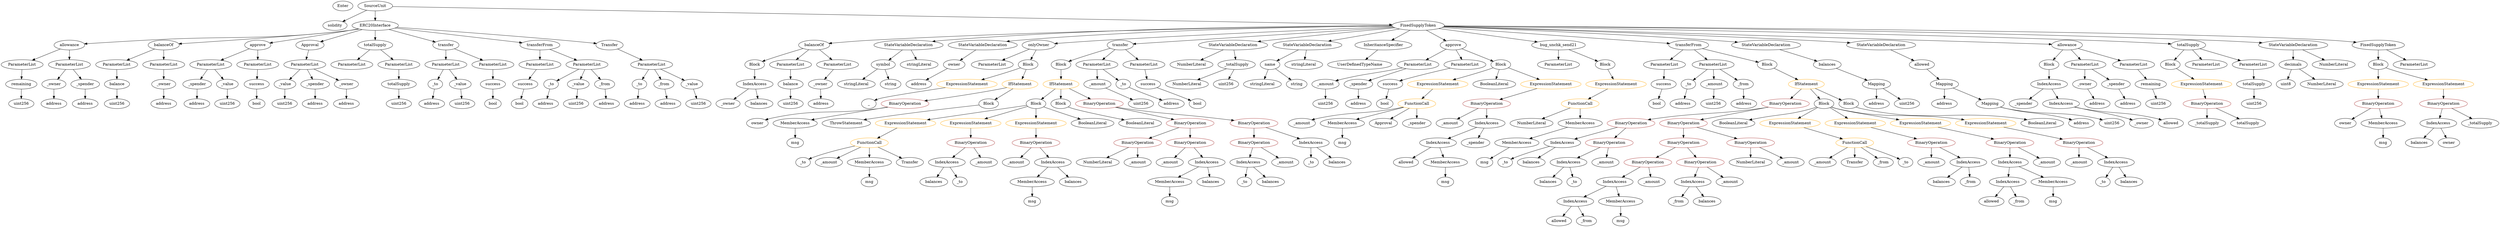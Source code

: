 strict digraph {
	graph [bb="0,0,7716.6,828"];
	node [label="\N"];
	Enter	[height=0.5,
		pos="1026.5,810",
		width=0.83628];
	VariableDeclaration_decimals	[color=black,
		height=0.5,
		label=decimals,
		pos="7087.5,594",
		width=1.1967];
	ElementaryTypeName_uint8	[color=black,
		height=0.5,
		label=uint8,
		pos="7073.5,522",
		width=0.7947];
	VariableDeclaration_decimals -> ElementaryTypeName_uint8	[pos="e,7077,540.1 7084.1,575.7 7082.6,568.32 7080.8,559.52 7079.2,551.25"];
	NumberLiteral_Unnamed	[color=black,
		height=0.5,
		label=NumberLiteral,
		pos="7183.5,522",
		width=1.765];
	VariableDeclaration_decimals -> NumberLiteral_Unnamed	[pos="e,7161.4,539.13 7108.4,577.81 7121.2,568.44 7137.9,556.25 7152.3,545.75"];
	Block_Unnamed_3	[color=black,
		height=0.5,
		label=Block,
		pos="6711.5,594",
		width=0.90558];
	ExpressionStatement_Unnamed_3	[color=orange,
		height=0.5,
		label=ExpressionStatement,
		pos="6813.5,522",
		width=2.458];
	Block_Unnamed_3 -> ExpressionStatement_Unnamed_3	[pos="e,6789.3,539.67 6731.2,579.5 6745,570 6763.9,557.06 6780.1,545.95"];
	Identifier_msg_9	[color=black,
		height=0.5,
		label=msg,
		pos="4147.5,306",
		width=0.75];
	NumberLiteral_Unnamed_3	[color=black,
		height=0.5,
		label=NumberLiteral,
		pos="3657.5,594",
		width=1.765];
	FunctionDefinition_allowance	[color=black,
		height=0.5,
		label=allowance,
		pos="208.54,666",
		width=1.3076];
	ParameterList_Unnamed_11	[color=black,
		height=0.5,
		label=ParameterList,
		pos="61.543,594",
		width=1.7095];
	FunctionDefinition_allowance -> ParameterList_Unnamed_11	[pos="e,92.704,609.84 179.85,651.34 157.92,640.89 127.38,626.35 102.82,614.66"];
	ParameterList_Unnamed_10	[color=black,
		height=0.5,
		label=ParameterList,
		pos="208.54,594",
		width=1.7095];
	FunctionDefinition_allowance -> ParameterList_Unnamed_10	[pos="e,208.54,612.1 208.54,647.7 208.54,640.41 208.54,631.73 208.54,623.54"];
	BinaryOperation_Unnamed_7	[color=brown,
		height=0.5,
		label=BinaryOperation,
		pos="3476.5,306",
		width=1.9867];
	NumberLiteral_Unnamed_5	[color=black,
		height=0.5,
		label=NumberLiteral,
		pos="3351.5,234",
		width=1.765];
	BinaryOperation_Unnamed_7 -> NumberLiteral_Unnamed_5	[pos="e,3379.4,250.58 3448.2,289.12 3430.7,279.34 3408.1,266.69 3389.2,256.07"];
	Identifier__amount_1	[color=black,
		height=0.5,
		label=_amount,
		pos="3476.5,234",
		width=1.1967];
	BinaryOperation_Unnamed_7 -> Identifier__amount_1	[pos="e,3476.5,252.1 3476.5,287.7 3476.5,280.41 3476.5,271.73 3476.5,263.54"];
	BinaryOperation_Unnamed_12	[color=brown,
		height=0.5,
		label=BinaryOperation,
		pos="5529.5,450",
		width=1.9867];
	BinaryOperation_Unnamed_18	[color=brown,
		height=0.5,
		label=BinaryOperation,
		pos="5066.5,378",
		width=1.9867];
	BinaryOperation_Unnamed_12 -> BinaryOperation_Unnamed_18	[pos="e,5118.5,390.75 5477.6,437.25 5468.3,435.34 5458.6,433.51 5449.5,432 5315.7,409.88 5280.3,418.12 5146.5,396 5141,395.08 5135.2,394.04 \
5129.5,392.94"];
	BinaryOperation_Unnamed_13	[color=brown,
		height=0.5,
		label=BinaryOperation,
		pos="5227.5,378",
		width=1.9867];
	BinaryOperation_Unnamed_12 -> BinaryOperation_Unnamed_13	[pos="e,5279,390.93 5478.3,437.13 5426.4,425.08 5345.9,406.43 5290.2,393.52"];
	Identifier_allowed_1	[color=black,
		height=0.5,
		label=allowed,
		pos="6224.5,90",
		width=1.0858];
	Parameter_remaining	[color=black,
		height=0.5,
		label=remaining,
		pos="49.543,522",
		width=1.2798];
	ParameterList_Unnamed_11 -> Parameter_remaining	[pos="e,52.475,540.1 58.577,575.7 57.312,568.32 55.804,559.52 54.386,551.25"];
	IndexAccess_Unnamed_7	[color=black,
		height=0.5,
		label=IndexAccess,
		pos="5265.5,162",
		width=1.6402];
	Identifier__from	[color=black,
		height=0.5,
		label=_from,
		pos="5218.5,90",
		width=0.93331];
	IndexAccess_Unnamed_7 -> Identifier__from	[pos="e,5229.5,107.31 5254.2,144.05 5248.7,135.85 5241.9,125.83 5235.8,116.71"];
	Identifier_balances_7	[color=black,
		height=0.5,
		label=balances,
		pos="5312.5,90",
		width=1.1828];
	IndexAccess_Unnamed_7 -> Identifier_balances_7	[pos="e,5301.3,107.79 5276.9,144.05 5282.3,135.97 5289,126.12 5295,117.11"];
	Block_Unnamed_13	[color=black,
		height=0.5,
		label=Block,
		pos="6335.5,594",
		width=0.90558];
	IndexAccess_Unnamed_18	[color=black,
		height=0.5,
		label=IndexAccess,
		pos="6333.5,522",
		width=1.6402];
	Block_Unnamed_13 -> IndexAccess_Unnamed_18	[pos="e,6334,540.1 6335,575.7 6334.8,568.41 6334.6,559.73 6334.4,551.54"];
	BinaryOperation_Unnamed_20	[color=brown,
		height=0.5,
		label=BinaryOperation,
		pos="6031.5,306",
		width=1.9867];
	Identifier__amount_10	[color=black,
		height=0.5,
		label=_amount,
		pos="6031.5,234",
		width=1.1967];
	BinaryOperation_Unnamed_20 -> Identifier__amount_10	[pos="e,6031.5,252.1 6031.5,287.7 6031.5,280.41 6031.5,271.73 6031.5,263.54"];
	IndexAccess_Unnamed_12	[color=black,
		height=0.5,
		label=IndexAccess,
		pos="6151.5,234",
		width=1.6402];
	BinaryOperation_Unnamed_20 -> IndexAccess_Unnamed_12	[pos="e,6125,250.5 6059.1,288.94 6075.7,279.25 6097.1,266.78 6115.1,256.27"];
	IndexAccess_Unnamed_13	[color=black,
		height=0.5,
		label=IndexAccess,
		pos="6287.5,234",
		width=1.6402];
	IndexAccess_Unnamed_14	[color=black,
		height=0.5,
		label=IndexAccess,
		pos="6282.5,162",
		width=1.6402];
	IndexAccess_Unnamed_13 -> IndexAccess_Unnamed_14	[pos="e,6283.8,180.1 6286.3,215.7 6285.8,208.41 6285.2,199.73 6284.6,191.54"];
	MemberAccess_Unnamed_8	[color=black,
		height=0.5,
		label=MemberAccess,
		pos="6428.5,162",
		width=1.9174];
	IndexAccess_Unnamed_13 -> MemberAccess_Unnamed_8	[pos="e,6397.7,178.31 6317.4,218.15 6337.8,208.04 6365.1,194.51 6387.5,183.39"];
	PragmaDirective_solidity	[color=black,
		height=0.5,
		label=solidity,
		pos="1001.5,738",
		width=1.0442];
	ExpressionStatement_Unnamed_4	[color=orange,
		height=0.5,
		label=ExpressionStatement,
		pos="4985.5,522",
		width=2.458];
	FunctionCall_Unnamed	[color=orange,
		height=0.5,
		label=FunctionCall,
		pos="4907.5,450",
		width=1.6125];
	ExpressionStatement_Unnamed_4 -> FunctionCall_Unnamed	[pos="e,4926,467.55 4966.7,504.05 4957,495.39 4945.1,484.7 4934.5,475.19"];
	BinaryOperation_Unnamed_14	[color=brown,
		height=0.5,
		label=BinaryOperation,
		pos="5227.5,306",
		width=1.9867];
	BinaryOperation_Unnamed_16	[color=brown,
		height=0.5,
		label=BinaryOperation,
		pos="5124.5,234",
		width=1.9867];
	BinaryOperation_Unnamed_14 -> BinaryOperation_Unnamed_16	[pos="e,5148.5,251.31 5203.4,288.59 5189.8,279.37 5172.7,267.74 5157.9,257.66"];
	BinaryOperation_Unnamed_15	[color=brown,
		height=0.5,
		label=BinaryOperation,
		pos="5285.5,234",
		width=1.9867];
	BinaryOperation_Unnamed_14 -> BinaryOperation_Unnamed_15	[pos="e,5271.6,251.79 5241.6,288.05 5248.4,279.8 5256.8,269.7 5264.4,260.54"];
	FunctionDefinition_balanceOf_1	[color=black,
		height=0.5,
		label=balanceOf,
		pos="2500.5,666",
		width=1.3491];
	Block_Unnamed_5	[color=black,
		height=0.5,
		label=Block,
		pos="2316.5,594",
		width=0.90558];
	FunctionDefinition_balanceOf_1 -> Block_Unnamed_5	[pos="e,2342.3,605.54 2466.9,652.73 2438,642.15 2395.5,626.35 2358.5,612 2356.6,611.26 2354.7,610.5 2352.7,609.73"];
	ParameterList_Unnamed_20	[color=black,
		height=0.5,
		label=ParameterList,
		pos="2429.5,594",
		width=1.7095];
	FunctionDefinition_balanceOf_1 -> ParameterList_Unnamed_20	[pos="e,2446.4,611.63 2484.1,648.76 2475.2,640.06 2464.2,629.15 2454.3,619.43"];
	ParameterList_Unnamed_19	[color=black,
		height=0.5,
		label=ParameterList,
		pos="2570.5,594",
		width=1.7095];
	FunctionDefinition_balanceOf_1 -> ParameterList_Unnamed_19	[pos="e,2553.9,611.63 2516.8,648.76 2525.4,640.14 2536.2,629.36 2545.8,619.73"];
	FunctionDefinition_balanceOf	[color=black,
		height=0.5,
		label=balanceOf,
		pos="493.54,666",
		width=1.3491];
	ParameterList_Unnamed_3	[color=black,
		height=0.5,
		label=ParameterList,
		pos="352.54,594",
		width=1.7095];
	FunctionDefinition_balanceOf -> ParameterList_Unnamed_3	[pos="e,382.64,609.94 465.35,651 444.58,640.69 416.04,626.52 392.86,615.02"];
	ParameterList_Unnamed_2	[color=black,
		height=0.5,
		label=ParameterList,
		pos="493.54,594",
		width=1.7095];
	FunctionDefinition_balanceOf -> ParameterList_Unnamed_2	[pos="e,493.54,612.1 493.54,647.7 493.54,640.41 493.54,631.73 493.54,623.54"];
	Identifier_allowed	[color=black,
		height=0.5,
		label=allowed,
		pos="4829.5,18",
		width=1.0858];
	StateVariableDeclaration_Unnamed	[color=black,
		height=0.5,
		label=StateVariableDeclaration,
		pos="2786.5,666",
		width=2.8184];
	VariableDeclaration_symbol	[color=black,
		height=0.5,
		label=symbol,
		pos="2691.5,594",
		width=1.0581];
	StateVariableDeclaration_Unnamed -> VariableDeclaration_symbol	[pos="e,2711.4,609.66 2763.5,648.05 2750.6,638.52 2734.3,626.53 2720.5,616.35"];
	stringLiteral_Unnamed_1	[color=black,
		height=0.5,
		label=stringLiteral,
		pos="2801.5,594",
		width=1.5016];
	StateVariableDeclaration_Unnamed -> stringLiteral_Unnamed_1	[pos="e,2797.9,612.1 2790.3,647.7 2791.8,640.32 2793.7,631.52 2795.5,623.25"];
	ElementaryTypeName_uint256_16	[color=black,
		height=0.5,
		label=uint256,
		pos="6679.5,450",
		width=1.0442];
	BooleanLiteral_Unnamed_2	[color=black,
		height=0.5,
		label=BooleanLiteral,
		pos="5381.5,378",
		width=1.7788];
	Identifier__amount_15	[color=black,
		height=0.5,
		label=_amount,
		pos="4017.5,378",
		width=1.1967];
	Parameter__to_1	[color=black,
		height=0.5,
		label=_to,
		pos="1677.5,522",
		width=0.75];
	ElementaryTypeName_address_3	[color=black,
		height=0.5,
		label=address,
		pos="1661.5,450",
		width=1.0996];
	Parameter__to_1 -> ElementaryTypeName_address_3	[pos="e,1665.5,468.1 1673.6,503.7 1671.9,496.32 1669.9,487.52 1668,479.25"];
	ElementaryTypeName_address	[color=black,
		height=0.5,
		label=address,
		pos="482.54,450",
		width=1.0996];
	NumberLiteral_Unnamed_4	[color=black,
		height=0.5,
		label=NumberLiteral,
		pos="4756.5,378",
		width=1.765];
	ElementaryTypeName_address_19	[color=black,
		height=0.5,
		label=address,
		pos="4198.5,450",
		width=1.0996];
	ParameterList_Unnamed_24	[color=black,
		height=0.5,
		label=ParameterList,
		pos="5140.5,594",
		width=1.7095];
	Parameter_success_4	[color=black,
		height=0.5,
		label=success,
		pos="5132.5,522",
		width=1.1135];
	ParameterList_Unnamed_24 -> Parameter_success_4	[pos="e,5134.5,540.1 5138.6,575.7 5137.7,568.41 5136.7,559.73 5135.8,551.54"];
	Identifier__amount_12	[color=black,
		height=0.5,
		label=_amount,
		pos="6511.5,234",
		width=1.1967];
	Identifier__to_1	[color=black,
		height=0.5,
		label=_to,
		pos="4044.5,234",
		width=0.75];
	Block_Unnamed_2	[color=black,
		height=0.5,
		label=Block,
		pos="7353.5,594",
		width=0.90558];
	ExpressionStatement_Unnamed_1	[color=orange,
		height=0.5,
		label=ExpressionStatement,
		pos="7353.5,522",
		width=2.458];
	Block_Unnamed_2 -> ExpressionStatement_Unnamed_1	[pos="e,7353.5,540.1 7353.5,575.7 7353.5,568.41 7353.5,559.73 7353.5,551.54"];
	ExpressionStatement_Unnamed_2	[color=orange,
		height=0.5,
		label=ExpressionStatement,
		pos="7548.5,522",
		width=2.458];
	Block_Unnamed_2 -> ExpressionStatement_Unnamed_2	[pos="e,7503.1,537.81 7378.6,582.32 7383.8,580.17 7389.4,577.97 7394.5,576 7426.7,563.83 7463,551.27 7492.3,541.44"];
	Parameter_success_3	[color=black,
		height=0.5,
		label=success,
		pos="3546.5,522",
		width=1.1135];
	ElementaryTypeName_bool_3	[color=black,
		height=0.5,
		label=bool,
		pos="3687.5,450",
		width=0.76697];
	Parameter_success_3 -> ElementaryTypeName_bool_3	[pos="e,3666.1,461.64 3572.7,508 3596.3,496.3 3630.9,479.1 3656,466.66"];
	Parameter__to	[color=black,
		height=0.5,
		label=_to,
		pos="1300.5,522",
		width=0.75];
	ElementaryTypeName_address_1	[color=black,
		height=0.5,
		label=address,
		pos="1299.5,450",
		width=1.0996];
	Parameter__to -> ElementaryTypeName_address_1	[pos="e,1299.8,468.1 1300.3,503.7 1300.2,496.41 1300.1,487.73 1300,479.54"];
	Identifier_msg_5	[color=black,
		height=0.5,
		label=msg,
		pos="2618.5,162",
		width=0.75];
	Identifier_balances_6	[color=black,
		height=0.5,
		label=balances,
		pos="2822.5,162",
		width=1.1828];
	StateVariableDeclaration_Unnamed_4	[color=black,
		height=0.5,
		label=StateVariableDeclaration,
		pos="3007.5,666",
		width=2.8184];
	VariableDeclaration_owner	[color=black,
		height=0.5,
		label=owner,
		pos="2923.5,594",
		width=0.93331];
	StateVariableDeclaration_Unnamed_4 -> VariableDeclaration_owner	[pos="e,2941.1,609.66 2987.2,648.05 2976,638.7 2961.9,626.99 2949.9,616.94"];
	FunctionDefinition_approve	[color=black,
		height=0.5,
		label=approve,
		pos="775.54,666",
		width=1.1412];
	ParameterList_Unnamed_8	[color=black,
		height=0.5,
		label=ParameterList,
		pos="634.54,594",
		width=1.7095];
	FunctionDefinition_approve -> ParameterList_Unnamed_8	[pos="e,664.86,610.05 749.02,651.83 728.17,641.48 698.79,626.89 675,615.09"];
	ParameterList_Unnamed_9	[color=black,
		height=0.5,
		label=ParameterList,
		pos="775.54,594",
		width=1.7095];
	FunctionDefinition_approve -> ParameterList_Unnamed_9	[pos="e,775.54,612.1 775.54,647.7 775.54,640.41 775.54,631.73 775.54,623.54"];
	Identifier_owner_1	[color=black,
		height=0.5,
		label=owner,
		pos="7235.5,378",
		width=0.93331];
	Parameter_balance	[color=black,
		height=0.5,
		label=balance,
		pos="356.54,522",
		width=1.0719];
	ElementaryTypeName_uint256_1	[color=black,
		height=0.5,
		label=uint256,
		pos="356.54,450",
		width=1.0442];
	Parameter_balance -> ElementaryTypeName_uint256_1	[pos="e,356.54,468.1 356.54,503.7 356.54,496.41 356.54,487.73 356.54,479.54"];
	ModifierDefinition_onlyOwner	[color=black,
		height=0.5,
		label=onlyOwner,
		pos="3178.5,666",
		width=1.4323];
	ParameterList_Unnamed_14	[color=black,
		height=0.5,
		label=ParameterList,
		pos="3037.5,594",
		width=1.7095];
	ModifierDefinition_onlyOwner -> ParameterList_Unnamed_14	[pos="e,3067.8,610.04 3149.7,650.67 3129,640.4 3100.9,626.43 3078,615.06"];
	Block_Unnamed	[color=black,
		height=0.5,
		label=Block,
		pos="3149.5,594",
		width=0.90558];
	ModifierDefinition_onlyOwner -> Block_Unnamed	[pos="e,3156.4,611.62 3171.4,647.7 3168.2,639.95 3164.3,630.64 3160.7,622.02"];
	BinaryOperation_Unnamed_1	[color=brown,
		height=0.5,
		label=BinaryOperation,
		pos="7353.5,450",
		width=1.9867];
	ExpressionStatement_Unnamed_1 -> BinaryOperation_Unnamed_1	[pos="e,7353.5,468.1 7353.5,503.7 7353.5,496.41 7353.5,487.73 7353.5,479.54"];
	ParameterList_Unnamed_13	[color=black,
		height=0.5,
		label=ParameterList,
		pos="916.54,594",
		width=1.7095];
	VariableDeclaration__value_1	[color=black,
		height=0.5,
		label=_value,
		pos="868.54,522",
		width=0.96103];
	ParameterList_Unnamed_13 -> VariableDeclaration__value_1	[pos="e,879.72,539.31 904.92,576.05 899.3,567.85 892.43,557.83 886.18,548.71"];
	VariableDeclaration__spender	[color=black,
		height=0.5,
		label=_spender,
		pos="966.54,522",
		width=1.2521];
	ParameterList_Unnamed_13 -> VariableDeclaration__spender	[pos="e,954.55,539.79 928.65,576.05 934.42,567.97 941.46,558.12 947.89,549.11"];
	VariableDeclaration__owner	[color=black,
		height=0.5,
		label=_owner,
		pos="1068.5,522",
		width=1.0719];
	ParameterList_Unnamed_13 -> VariableDeclaration__owner	[pos="e,1041.8,535.32 948.41,578.33 972.63,567.17 1006,551.8 1031.4,540.09"];
	BinaryOperation_Unnamed_2	[color=brown,
		height=0.5,
		label=BinaryOperation,
		pos="7548.5,450",
		width=1.9867];
	IndexAccess_Unnamed	[color=black,
		height=0.5,
		label=IndexAccess,
		pos="7523.5,378",
		width=1.6402];
	BinaryOperation_Unnamed_2 -> IndexAccess_Unnamed	[pos="e,7529.7,396.1 7542.4,431.7 7539.7,424.15 7536.4,415.12 7533.4,406.68"];
	Identifier__totalSupply	[color=black,
		height=0.5,
		label=_totalSupply,
		pos="7658.5,378",
		width=1.6125];
	BinaryOperation_Unnamed_2 -> Identifier__totalSupply	[pos="e,7633.9,394.67 7574.1,432.76 7589,423.27 7608,411.15 7624.2,400.82"];
	ParameterList_Unnamed_3 -> Parameter_balance	[pos="e,355.57,540.1 353.53,575.7 353.95,568.41 354.44,559.73 354.91,551.54"];
	BinaryOperation_Unnamed	[color=brown,
		height=0.5,
		label=BinaryOperation,
		pos="2787.5,450",
		width=1.9867];
	Identifier_owner	[color=black,
		height=0.5,
		label=owner,
		pos="2320.5,378",
		width=0.93331];
	BinaryOperation_Unnamed -> Identifier_owner	[pos="e,2345.6,390.24 2735.8,437.33 2726.1,435.37 2716.1,433.49 2706.5,432 2555.1,408.23 2512.4,432.51 2363.5,396 2361.1,395.41 2358.7,\
394.71 2356.2,393.95"];
	MemberAccess_Unnamed	[color=black,
		height=0.5,
		label=MemberAccess,
		pos="2441.5,378",
		width=1.9174];
	BinaryOperation_Unnamed -> MemberAccess_Unnamed	[pos="e,2492.7,390.33 2734.4,437.72 2725.1,435.78 2715.6,433.81 2706.5,432 2623.6,415.31 2602.5,413.01 2519.5,396 2514.4,394.94 2509,393.82 \
2503.7,392.68"];
	ElementaryTypeName_uint256_12	[color=black,
		height=0.5,
		label=uint256,
		pos="2431.5,450",
		width=1.0442];
	Block_Unnamed_7	[color=black,
		height=0.5,
		label=Block,
		pos="3169.5,450",
		width=0.90558];
	ExpressionStatement_Unnamed_7	[color=orange,
		height=0.5,
		label=ExpressionStatement,
		pos="2779.5,378",
		width=2.458];
	Block_Unnamed_7 -> ExpressionStatement_Unnamed_7	[pos="e,2844.2,390.61 3138.6,443.45 3077.9,432.56 2941.7,408.1 2855.5,392.64"];
	ExpressionStatement_Unnamed_6	[color=orange,
		height=0.5,
		label=ExpressionStatement,
		pos="2974.5,378",
		width=2.458];
	Block_Unnamed_7 -> ExpressionStatement_Unnamed_6	[pos="e,3017,394.24 3142.8,439.41 3113.3,428.81 3065,411.47 3027.7,398.08"];
	ExpressionStatement_Unnamed_5	[color=orange,
		height=0.5,
		label=ExpressionStatement,
		pos="3169.5,378",
		width=2.458];
	Block_Unnamed_7 -> ExpressionStatement_Unnamed_5	[pos="e,3169.5,396.1 3169.5,431.7 3169.5,424.41 3169.5,415.73 3169.5,407.54"];
	BooleanLiteral_Unnamed	[color=black,
		height=0.5,
		label=BooleanLiteral,
		pos="3340.5,378",
		width=1.7788];
	Block_Unnamed_7 -> BooleanLiteral_Unnamed	[pos="e,3305.3,393.45 3195.1,438.52 3221.4,427.76 3262.9,410.79 3294.8,397.72"];
	Identifier_msg_2	[color=black,
		height=0.5,
		label=msg,
		pos="4591.5,234",
		width=0.75];
	FunctionDefinition_transfer_1	[color=black,
		height=0.5,
		label=transfer,
		pos="3444.5,666",
		width=1.0719];
	Block_Unnamed_6	[color=black,
		height=0.5,
		label=Block,
		pos="3260.5,594",
		width=0.90558];
	FunctionDefinition_transfer_1 -> Block_Unnamed_6	[pos="e,3286.3,605.54 3414.8,654.17 3386,643.62 3341.2,627.02 3302.5,612 3300.6,611.26 3298.7,610.5 3296.7,609.73"];
	ParameterList_Unnamed_21	[color=black,
		height=0.5,
		label=ParameterList,
		pos="3373.5,594",
		width=1.7095];
	FunctionDefinition_transfer_1 -> ParameterList_Unnamed_21	[pos="e,3390.5,611.71 3428.8,649.46 3419.9,640.72 3408.6,629.59 3398.6,619.68"];
	ParameterList_Unnamed_22	[color=black,
		height=0.5,
		label=ParameterList,
		pos="3514.5,594",
		width=1.7095];
	FunctionDefinition_transfer_1 -> ParameterList_Unnamed_22	[pos="e,3497.7,611.8 3460.4,649.12 3469.1,640.42 3480.1,629.45 3489.9,619.66"];
	Parameter__to_3	[color=black,
		height=0.5,
		label=_to,
		pos="5217.5,522",
		width=0.75];
	ElementaryTypeName_address_18	[color=black,
		height=0.5,
		label=address,
		pos="5210.5,450",
		width=1.0996];
	Parameter__to_3 -> ElementaryTypeName_address_18	[pos="e,5212.3,468.1 5215.8,503.7 5215.1,496.41 5214.2,487.73 5213.4,479.54"];
	ExpressionStatement_Unnamed_13	[color=orange,
		height=0.5,
		label=ExpressionStatement,
		pos="4448.5,522",
		width=2.458];
	FunctionCall_Unnamed_3	[color=orange,
		height=0.5,
		label=FunctionCall,
		pos="4389.5,450",
		width=1.6125];
	ExpressionStatement_Unnamed_13 -> FunctionCall_Unnamed_3	[pos="e,4403.7,467.79 4434.3,504.05 4427.3,495.8 4418.8,485.7 4411.1,476.54"];
	ParameterList_Unnamed_25	[color=black,
		height=0.5,
		label=ParameterList,
		pos="4357.5,594",
		width=1.7095];
	Parameter__amount_2	[color=black,
		height=0.5,
		label=_amount,
		pos="4092.5,522",
		width=1.1967];
	ParameterList_Unnamed_25 -> Parameter__amount_2	[pos="e,4125.2,534.06 4311.2,581.88 4258.4,569.14 4175.5,548.9 4144.5,540 4141.8,539.21 4139,538.37 4136.1,537.5"];
	Parameter__spender_2	[color=black,
		height=0.5,
		label=_spender,
		pos="4198.5,522",
		width=1.2521];
	ParameterList_Unnamed_25 -> Parameter__spender_2	[pos="e,4228,535.95 4324.6,578.5 4299.6,567.48 4265.1,552.28 4238.5,540.57"];
	IndexAccess_Unnamed_3	[color=black,
		height=0.5,
		label=IndexAccess,
		pos="3836.5,234",
		width=1.6402];
	Identifier__to	[color=black,
		height=0.5,
		label=_to,
		pos="3812.5,162",
		width=0.75];
	IndexAccess_Unnamed_3 -> Identifier__to	[pos="e,3818.2,179.62 3830.6,215.7 3828,208.04 3824.8,198.85 3821.9,190.3"];
	Identifier_balances_3	[color=black,
		height=0.5,
		label=balances,
		pos="3900.5,162",
		width=1.1828];
	IndexAccess_Unnamed_3 -> Identifier_balances_3	[pos="e,3885.9,178.99 3851.7,216.41 3859.6,207.74 3869.5,196.97 3878.3,187.38"];
	MemberAccess_Unnamed_4	[color=black,
		height=0.5,
		label=MemberAccess,
		pos="3582.5,162",
		width=1.9174];
	Identifier_msg_3	[color=black,
		height=0.5,
		label=msg,
		pos="3582.5,90",
		width=0.75];
	MemberAccess_Unnamed_4 -> Identifier_msg_3	[pos="e,3582.5,108.1 3582.5,143.7 3582.5,136.41 3582.5,127.73 3582.5,119.54"];
	Parameter__owner	[color=black,
		height=0.5,
		label=_owner,
		pos="482.54,522",
		width=1.0719];
	Parameter__owner -> ElementaryTypeName_address	[pos="e,482.54,468.1 482.54,503.7 482.54,496.41 482.54,487.73 482.54,479.54"];
	IndexAccess_Unnamed_10	[color=black,
		height=0.5,
		label=IndexAccess,
		pos="4871.5,234",
		width=1.6402];
	Identifier_balances_8	[color=black,
		height=0.5,
		label=balances,
		pos="4797.5,162",
		width=1.1828];
	IndexAccess_Unnamed_10 -> Identifier_balances_8	[pos="e,4814.4,178.99 4854,216.41 4844.7,207.57 4833,196.53 4822.7,186.79"];
	Identifier__to_4	[color=black,
		height=0.5,
		label=_to,
		pos="4885.5,162",
		width=0.75];
	IndexAccess_Unnamed_10 -> Identifier__to_4	[pos="e,4882.1,180.1 4875,215.7 4876.5,208.32 4878.2,199.52 4879.9,191.25"];
	FunctionCall_Unnamed_1	[color=orange,
		height=0.5,
		label=FunctionCall,
		pos="2618.5,306",
		width=1.6125];
	ExpressionStatement_Unnamed_7 -> FunctionCall_Unnamed_1	[pos="e,2651.3,321.23 2743.4,361.29 2719.2,350.78 2687.3,336.89 2661.8,325.8"];
	IndexAccess_Unnamed_8	[color=black,
		height=0.5,
		label=IndexAccess,
		pos="5014.5,162",
		width=1.6402];
	BinaryOperation_Unnamed_16 -> IndexAccess_Unnamed_8	[pos="e,5039.2,178.67 5099,216.76 5084.1,207.27 5065.1,195.15 5048.8,184.82"];
	Identifier__amount_7	[color=black,
		height=0.5,
		label=_amount,
		pos="5134.5,162",
		width=1.1967];
	BinaryOperation_Unnamed_16 -> Identifier__amount_7	[pos="e,5132.1,180.1 5127,215.7 5128.1,208.32 5129.3,199.52 5130.5,191.25"];
	IndexAccess_Unnamed_1	[color=black,
		height=0.5,
		label=IndexAccess,
		pos="2315.5,522",
		width=1.6402];
	Block_Unnamed_5 -> IndexAccess_Unnamed_1	[pos="e,2315.8,540.1 2316.3,575.7 2316.2,568.41 2316.1,559.73 2316,551.54"];
	VariableDeclaration__to	[color=black,
		height=0.5,
		label=_to,
		pos="1953.5,522",
		width=0.75];
	ElementaryTypeName_address_8	[color=black,
		height=0.5,
		label=address,
		pos="1948.5,450",
		width=1.0996];
	VariableDeclaration__to -> ElementaryTypeName_address_8	[pos="e,1949.8,468.1 1952.3,503.7 1951.8,496.41 1951.2,487.73 1950.6,479.54"];
	Identifier_balances_10	[color=black,
		height=0.5,
		label=balances,
		pos="6067.5,162",
		width=1.1828];
	ParameterList_Unnamed_15	[color=black,
		height=0.5,
		label=ParameterList,
		pos="7465.5,594",
		width=1.7095];
	EventDefinition_Approval	[color=black,
		height=0.5,
		label=Approval,
		pos="928.54,666",
		width=1.266];
	EventDefinition_Approval -> ParameterList_Unnamed_13	[pos="e,919.47,612.1 925.58,647.7 924.31,640.32 922.8,631.52 921.39,623.25"];
	Block_Unnamed_8	[color=black,
		height=0.5,
		label=Block,
		pos="3258.5,450",
		width=0.90558];
	BooleanLiteral_Unnamed_1	[color=black,
		height=0.5,
		label=BooleanLiteral,
		pos="3486.5,378",
		width=1.7788];
	Block_Unnamed_8 -> BooleanLiteral_Unnamed_1	[pos="e,3439.6,390.68 3283.5,438.1 3288.8,435.96 3294.3,433.82 3299.5,432 3342.3,417.12 3391.7,403.27 3428.9,393.47"];
	ParameterList_Unnamed_27	[color=black,
		height=0.5,
		label=ParameterList,
		pos="6449.5,594",
		width=1.7095];
	Parameter__owner_3	[color=black,
		height=0.5,
		label=_owner,
		pos="6449.5,522",
		width=1.0719];
	ParameterList_Unnamed_27 -> Parameter__owner_3	[pos="e,6449.5,540.1 6449.5,575.7 6449.5,568.41 6449.5,559.73 6449.5,551.54"];
	Parameter__spender_3	[color=black,
		height=0.5,
		label=_spender,
		pos="6551.5,522",
		width=1.2521];
	ParameterList_Unnamed_27 -> Parameter__spender_3	[pos="e,6529.6,538.03 6472.9,576.94 6487.1,567.25 6505.2,554.78 6520.5,544.27"];
	BinaryOperation_Unnamed_10	[color=brown,
		height=0.5,
		label=BinaryOperation,
		pos="3169.5,306",
		width=1.9867];
	Identifier__amount_3	[color=black,
		height=0.5,
		label=_amount,
		pos="3090.5,234",
		width=1.1967];
	BinaryOperation_Unnamed_10 -> Identifier__amount_3	[pos="e,3108.3,250.75 3150.8,288.41 3140.7,279.41 3128,268.15 3116.8,258.29"];
	IndexAccess_Unnamed_5	[color=black,
		height=0.5,
		label=IndexAccess,
		pos="3210.5,234",
		width=1.6402];
	BinaryOperation_Unnamed_10 -> IndexAccess_Unnamed_5	[pos="e,3200.5,252.1 3179.7,287.7 3184.2,279.9 3189.7,270.51 3194.8,261.83"];
	Identifier__to_3	[color=black,
		height=0.5,
		label=_to,
		pos="2400.5,234",
		width=0.75];
	ElementaryTypeName_uint256_15	[color=black,
		height=0.5,
		label=uint256,
		pos="4092.5,450",
		width=1.0442];
	Parameter__amount_2 -> ElementaryTypeName_uint256_15	[pos="e,4092.5,468.1 4092.5,503.7 4092.5,496.41 4092.5,487.73 4092.5,479.54"];
	Identifier__owner	[color=black,
		height=0.5,
		label=_owner,
		pos="2234.5,450",
		width=1.0719];
	MemberAccess_Unnamed_2	[color=black,
		height=0.5,
		label=MemberAccess,
		pos="4907.5,378",
		width=1.9174];
	MemberAccess_Unnamed_3	[color=black,
		height=0.5,
		label=MemberAccess,
		pos="4705.5,306",
		width=1.9174];
	MemberAccess_Unnamed_2 -> MemberAccess_Unnamed_3	[pos="e,4745.9,320.97 4867.2,363 4835.4,351.99 4790.9,336.56 4756.6,324.69"];
	Identifier__amount_13	[color=black,
		height=0.5,
		label=_amount,
		pos="5667.5,234",
		width=1.1967];
	ElementaryTypeName_bool_5	[color=black,
		height=0.5,
		label=bool,
		pos="4285.5,450",
		width=0.76697];
	MemberAccess_Unnamed_10	[color=black,
		height=0.5,
		label=MemberAccess,
		pos="4147.5,378",
		width=1.9174];
	MemberAccess_Unnamed_10 -> Identifier_msg_9	[pos="e,4147.5,324.1 4147.5,359.7 4147.5,352.41 4147.5,343.73 4147.5,335.54"];
	BinaryOperation_Unnamed_11	[color=brown,
		height=0.5,
		label=BinaryOperation,
		pos="2974.5,306",
		width=1.9867];
	ExpressionStatement_Unnamed_6 -> BinaryOperation_Unnamed_11	[pos="e,2974.5,324.1 2974.5,359.7 2974.5,352.41 2974.5,343.73 2974.5,335.54"];
	Identifier_allowed_2	[color=black,
		height=0.5,
		label=allowed,
		pos="4342.5,234",
		width=1.0858];
	Parameter__amount_1	[color=black,
		height=0.5,
		label=_amount,
		pos="5305.5,522",
		width=1.1967];
	ElementaryTypeName_uint256_14	[color=black,
		height=0.5,
		label=uint256,
		pos="5305.5,450",
		width=1.0442];
	Parameter__amount_1 -> ElementaryTypeName_uint256_14	[pos="e,5305.5,468.1 5305.5,503.7 5305.5,496.41 5305.5,487.73 5305.5,479.54"];
	ElementaryTypeName_address_20	[color=black,
		height=0.5,
		label=address,
		pos="6487.5,450",
		width=1.0996];
	Parameter__owner_3 -> ElementaryTypeName_address_20	[pos="e,6478.4,467.79 6458.7,504.05 6463,496.14 6468.2,486.54 6473.1,477.69"];
	ExpressionStatement_Unnamed_11	[color=orange,
		height=0.5,
		label=ExpressionStatement,
		pos="5552.5,378",
		width=2.458];
	FunctionCall_Unnamed_2	[color=orange,
		height=0.5,
		label=FunctionCall,
		pos="5770.5,306",
		width=1.6125];
	ExpressionStatement_Unnamed_11 -> FunctionCall_Unnamed_2	[pos="e,5731.2,319.63 5598.5,362.24 5634.2,350.79 5683.5,334.94 5720.3,323.15"];
	Identifier_msg	[color=black,
		height=0.5,
		label=msg,
		pos="2441.5,306",
		width=0.75];
	StateVariableDeclaration_Unnamed_3	[color=black,
		height=0.5,
		label=StateVariableDeclaration,
		pos="3788.5,666",
		width=2.8184];
	StateVariableDeclaration_Unnamed_3 -> NumberLiteral_Unnamed_3	[pos="e,3686.1,610.27 3757.5,648.41 3739.2,638.61 3715.8,626.12 3696.2,615.68"];
	VariableDeclaration__totalSupply	[color=black,
		height=0.5,
		label=_totalSupply,
		pos="3797.5,594",
		width=1.6125];
	StateVariableDeclaration_Unnamed_3 -> VariableDeclaration__totalSupply	[pos="e,3795.3,612.1 3790.8,647.7 3791.7,640.32 3792.8,631.52 3793.9,623.25"];
	ElementaryTypeName_uint256_6	[color=black,
		height=0.5,
		label=uint256,
		pos="2140.5,450",
		width=1.0442];
	ParameterList_Unnamed_16	[color=black,
		height=0.5,
		label=ParameterList,
		pos="6823.5,594",
		width=1.7095];
	Identifier__amount_14	[color=black,
		height=0.5,
		label=_amount,
		pos="4495.5,378",
		width=1.1967];
	ElementaryTypeName_uint256_13	[color=black,
		height=0.5,
		label=uint256,
		pos="3507.5,450",
		width=1.0442];
	ExpressionStatement_Unnamed_2 -> BinaryOperation_Unnamed_2	[pos="e,7548.5,468.1 7548.5,503.7 7548.5,496.41 7548.5,487.73 7548.5,479.54"];
	ThrowStatement_Unnamed	[color=black,
		height=0.5,
		label=ThrowStatement,
		pos="2600.5,378",
		width=2.0006];
	ElementaryTypeName_address_14	[color=black,
		height=0.5,
		label=address,
		pos="6430.5,378",
		width=1.0996];
	StateVariableDeclaration_Unnamed_1	[color=black,
		height=0.5,
		label=StateVariableDeclaration,
		pos="4009.5,666",
		width=2.8184];
	VariableDeclaration_name	[color=black,
		height=0.5,
		label=name,
		pos="3907.5,594",
		width=0.83628];
	StateVariableDeclaration_Unnamed_1 -> VariableDeclaration_name	[pos="e,3926.9,608.29 3984.9,648.05 3970.2,638.03 3951.7,625.29 3936.4,614.8"];
	stringLiteral_Unnamed_3	[color=black,
		height=0.5,
		label=stringLiteral,
		pos="4009.5,594",
		width=1.5016];
	StateVariableDeclaration_Unnamed_1 -> stringLiteral_Unnamed_3	[pos="e,4009.5,612.1 4009.5,647.7 4009.5,640.41 4009.5,631.73 4009.5,623.54"];
	stringLiteral_Unnamed	[color=black,
		height=0.5,
		label=stringLiteral,
		pos="2637.5,522",
		width=1.5016];
	VariableDeclaration_symbol -> stringLiteral_Unnamed	[pos="e,2650.4,539.63 2679,576.76 2672.6,568.4 2664.6,558.02 2657.3,548.61"];
	ElementaryTypeName_string	[color=black,
		height=0.5,
		label=string,
		pos="2740.5,522",
		width=0.864];
	VariableDeclaration_symbol -> ElementaryTypeName_string	[pos="e,2729.4,538.99 2703.2,576.41 2709,568.01 2716.3,557.63 2722.9,548.26"];
	Identifier_balances	[color=black,
		height=0.5,
		label=balances,
		pos="7450.5,306",
		width=1.1828];
	ElementaryTypeName_address_10	[color=black,
		height=0.5,
		label=address,
		pos="966.54,450",
		width=1.0996];
	FunctionCall_Unnamed_2 -> Identifier__amount_13	[pos="e,5689.4,249.86 5747.2,289.12 5732.8,279.36 5714.3,266.75 5698.7,256.16"];
	Identifier_Transfer_1	[color=black,
		height=0.5,
		label=Transfer,
		pos="5770.5,234",
		width=1.1689];
	FunctionCall_Unnamed_2 -> Identifier_Transfer_1	[pos="e,5770.5,252.1 5770.5,287.7 5770.5,280.41 5770.5,271.73 5770.5,263.54"];
	Identifier__from_4	[color=black,
		height=0.5,
		label=_from,
		pos="5864.5,234",
		width=0.93331];
	FunctionCall_Unnamed_2 -> Identifier__from_4	[pos="e,5845.5,249.16 5791.9,289.12 5805.1,279.26 5822.3,266.47 5836.6,255.81"];
	Identifier__to_7	[color=black,
		height=0.5,
		label=_to,
		pos="5943.5,234",
		width=0.75];
	FunctionCall_Unnamed_2 -> Identifier__to_7	[pos="e,5922.3,245.32 5807.2,291.65 5834.9,281.33 5873.9,266.42 5907.5,252 5909.1,251.35 5910.6,250.68 5912.1,249.99"];
	BinaryOperation_Unnamed_9	[color=brown,
		height=0.5,
		label=BinaryOperation,
		pos="3860.5,306",
		width=1.9867];
	BinaryOperation_Unnamed_9 -> IndexAccess_Unnamed_3	[pos="e,3842.4,252.1 3854.6,287.7 3852.1,280.24 3849,271.32 3846.1,262.97"];
	Identifier__amount_2	[color=black,
		height=0.5,
		label=_amount,
		pos="3956.5,234",
		width=1.1967];
	BinaryOperation_Unnamed_9 -> Identifier__amount_2	[pos="e,3935.7,250.19 3882.8,288.76 3895.9,279.22 3912.6,267.04 3926.8,256.68"];
	NumberLiteral_Unnamed_2	[color=black,
		height=0.5,
		label=NumberLiteral,
		pos="3668.5,522",
		width=1.765];
	BinaryOperation_Unnamed_6	[color=brown,
		height=0.5,
		label=BinaryOperation,
		pos="3640.5,306",
		width=1.9867];
	Identifier__amount	[color=black,
		height=0.5,
		label=_amount,
		pos="3580.5,234",
		width=1.1967];
	BinaryOperation_Unnamed_6 -> Identifier__amount	[pos="e,3594.5,251.31 3626,288.05 3618.8,279.59 3609.8,269.19 3601.8,259.84"];
	IndexAccess_Unnamed_2	[color=black,
		height=0.5,
		label=IndexAccess,
		pos="3700.5,234",
		width=1.6402];
	BinaryOperation_Unnamed_6 -> IndexAccess_Unnamed_2	[pos="e,3686.2,251.79 3655.1,288.05 3662.2,279.71 3671,269.49 3678.9,260.25"];
	ElementaryTypeName_uint256_10	[color=black,
		height=0.5,
		label=uint256,
		pos="6525.5,378",
		width=1.0442];
	IndexAccess_Unnamed_9	[color=black,
		height=0.5,
		label=IndexAccess,
		pos="4886.5,90",
		width=1.6402];
	IndexAccess_Unnamed_8 -> IndexAccess_Unnamed_9	[pos="e,4914.3,106.16 4986.8,145.81 4968.5,135.81 4944.3,122.6 4924.3,111.65"];
	MemberAccess_Unnamed_7	[color=black,
		height=0.5,
		label=MemberAccess,
		pos="5032.5,90",
		width=1.9174];
	IndexAccess_Unnamed_8 -> MemberAccess_Unnamed_7	[pos="e,5028.1,108.1 5019,143.7 5020.9,136.32 5023.2,127.52 5025.3,119.25"];
	Identifier__totalSupply_1	[color=black,
		height=0.5,
		label=_totalSupply,
		pos="6830.5,378",
		width=1.6125];
	Parameter_success_2	[color=black,
		height=0.5,
		label=success,
		pos="775.54,522",
		width=1.1135];
	ElementaryTypeName_bool_2	[color=black,
		height=0.5,
		label=bool,
		pos="775.54,450",
		width=0.76697];
	Parameter_success_2 -> ElementaryTypeName_bool_2	[pos="e,775.54,468.1 775.54,503.7 775.54,496.41 775.54,487.73 775.54,479.54"];
	Identifier_Approval	[color=black,
		height=0.5,
		label=Approval,
		pos="4280.5,378",
		width=1.266];
	FunctionDefinition_totalSupply	[color=black,
		height=0.5,
		label=totalSupply,
		pos="1127.5,666",
		width=1.4739];
	ParameterList_Unnamed	[color=black,
		height=0.5,
		label=ParameterList,
		pos="1057.5,594",
		width=1.7095];
	FunctionDefinition_totalSupply -> ParameterList_Unnamed	[pos="e,1074,611.47 1111,648.41 1102.3,639.78 1091.6,629.06 1082,619.5"];
	ParameterList_Unnamed_1	[color=black,
		height=0.5,
		label=ParameterList,
		pos="1198.5,594",
		width=1.7095];
	FunctionDefinition_totalSupply -> ParameterList_Unnamed_1	[pos="e,1181.7,611.63 1144,648.76 1152.8,640.06 1163.9,629.15 1173.8,619.43"];
	ElementaryTypeName_address_11	[color=black,
		height=0.5,
		label=address,
		pos="2829.5,522",
		width=1.0996];
	ParameterList_Unnamed_7	[color=black,
		height=0.5,
		label=ParameterList,
		pos="1621.5,594",
		width=1.7095];
	Parameter_success_1	[color=black,
		height=0.5,
		label=success,
		pos="1587.5,522",
		width=1.1135];
	ParameterList_Unnamed_7 -> Parameter_success_1	[pos="e,1595.9,540.1 1613.1,575.7 1609.4,568.07 1605,558.92 1600.8,550.4"];
	Identifier_balances_1	[color=black,
		height=0.5,
		label=balances,
		pos="2333.5,450",
		width=1.1828];
	Identifier__to_5	[color=black,
		height=0.5,
		label=_to,
		pos="4663.5,234",
		width=0.75];
	Identifier__spender_2	[color=black,
		height=0.5,
		label=_spender,
		pos="6248.5,450",
		width=1.2521];
	Identifier_msg_8	[color=black,
		height=0.5,
		label=msg,
		pos="4468.5,162",
		width=0.75];
	IndexAccess_Unnamed_4	[color=black,
		height=0.5,
		label=IndexAccess,
		pos="4043.5,306",
		width=1.6402];
	IndexAccess_Unnamed_4 -> Identifier__to_1	[pos="e,4044.3,252.1 4043.8,287.7 4043.9,280.41 4044,271.73 4044.1,263.54"];
	Identifier_balances_4	[color=black,
		height=0.5,
		label=balances,
		pos="4132.5,234",
		width=1.1828];
	IndexAccess_Unnamed_4 -> Identifier_balances_4	[pos="e,4112.9,250.43 4064.2,288.76 4076,279.47 4091,267.67 4103.9,257.49"];
	ParameterList_Unnamed_18	[color=black,
		height=0.5,
		label=ParameterList,
		pos="4762.5,594",
		width=1.7095];
	Parameter__owner_1	[color=black,
		height=0.5,
		label=_owner,
		pos="152.54,522",
		width=1.0719];
	ElementaryTypeName_address_5	[color=black,
		height=0.5,
		label=address,
		pos="152.54,450",
		width=1.0996];
	Parameter__owner_1 -> ElementaryTypeName_address_5	[pos="e,152.54,468.1 152.54,503.7 152.54,496.41 152.54,487.73 152.54,479.54"];
	IndexAccess_Unnamed -> Identifier_balances	[pos="e,7467.2,322.99 7506.2,360.41 7497,351.57 7485.5,340.53 7475.4,330.79"];
	Identifier_owner_2	[color=black,
		height=0.5,
		label=owner,
		pos="7544.5,306",
		width=0.93331];
	IndexAccess_Unnamed -> Identifier_owner_2	[pos="e,7539.4,324.1 7528.7,359.7 7531,352.24 7533.6,343.32 7536.2,334.97"];
	ElementaryTypeName_address_12	[color=black,
		height=0.5,
		label=address,
		pos="5824.5,450",
		width=1.0996];
	ExpressionStatement_Unnamed_5 -> BinaryOperation_Unnamed_10	[pos="e,3169.5,324.1 3169.5,359.7 3169.5,352.41 3169.5,343.73 3169.5,335.54"];
	FunctionDefinition_transfer	[color=black,
		height=0.5,
		label=transfer,
		pos="1339.5,666",
		width=1.0719];
	ParameterList_Unnamed_4	[color=black,
		height=0.5,
		label=ParameterList,
		pos="1339.5,594",
		width=1.7095];
	FunctionDefinition_transfer -> ParameterList_Unnamed_4	[pos="e,1339.5,612.1 1339.5,647.7 1339.5,640.41 1339.5,631.73 1339.5,623.54"];
	ParameterList_Unnamed_5	[color=black,
		height=0.5,
		label=ParameterList,
		pos="1480.5,594",
		width=1.7095];
	FunctionDefinition_transfer -> ParameterList_Unnamed_5	[pos="e,1450.2,610.07 1365.4,652.16 1386.2,641.81 1415.9,627.07 1440,615.15"];
	Parameter_remaining_1	[color=black,
		height=0.5,
		label=remaining,
		pos="6660.5,522",
		width=1.2798];
	Parameter_remaining_1 -> ElementaryTypeName_uint256_16	[pos="e,6674.9,468.1 6665.2,503.7 6667.3,496.24 6669.7,487.32 6672,478.97"];
	MemberAccess_Unnamed_5	[color=black,
		height=0.5,
		label=MemberAccess,
		pos="3145.5,162",
		width=1.9174];
	Identifier_msg_4	[color=black,
		height=0.5,
		label=msg,
		pos="3145.5,90",
		width=0.75];
	MemberAccess_Unnamed_5 -> Identifier_msg_4	[pos="e,3145.5,108.1 3145.5,143.7 3145.5,136.41 3145.5,127.73 3145.5,119.54"];
	stringLiteral_Unnamed_2	[color=black,
		height=0.5,
		label=stringLiteral,
		pos="3897.5,522",
		width=1.5016];
	Identifier__from_2	[color=black,
		height=0.5,
		label=_from,
		pos="6161.5,162",
		width=0.93331];
	MemberAccess_Unnamed_9	[color=black,
		height=0.5,
		label=MemberAccess,
		pos="4468.5,234",
		width=1.9174];
	MemberAccess_Unnamed_9 -> Identifier_msg_8	[pos="e,4468.5,180.1 4468.5,215.7 4468.5,208.41 4468.5,199.73 4468.5,191.54"];
	Block_Unnamed_10	[color=black,
		height=0.5,
		label=Block,
		pos="5651.5,450",
		width=0.90558];
	Block_Unnamed_10 -> BooleanLiteral_Unnamed_2	[pos="e,5430.1,390.18 5626.6,437.9 5621.4,435.78 5615.8,433.69 5610.5,432 5608.5,431.34 5508.1,408.17 5441,392.69"];
	Block_Unnamed_10 -> ExpressionStatement_Unnamed_11	[pos="e,5576.3,395.76 5632,435.17 5618.7,425.8 5600.9,413.19 5585.5,402.29"];
	ExpressionStatement_Unnamed_8	[color=orange,
		height=0.5,
		label=ExpressionStatement,
		pos="5747.5,378",
		width=2.458];
	Block_Unnamed_10 -> ExpressionStatement_Unnamed_8	[pos="e,5724.6,395.76 5670.5,435.17 5683.4,425.8 5700.7,413.19 5715.6,402.29"];
	ExpressionStatement_Unnamed_9	[color=orange,
		height=0.5,
		label=ExpressionStatement,
		pos="5942.5,378",
		width=2.458];
	Block_Unnamed_10 -> ExpressionStatement_Unnamed_9	[pos="e,5879.5,390.99 5676.4,437.83 5681.7,435.71 5687.2,433.64 5692.5,432 5724.8,422 5806.9,405.19 5868.3,393.18"];
	ExpressionStatement_Unnamed_10	[color=orange,
		height=0.5,
		label=ExpressionStatement,
		pos="6137.5,378",
		width=2.458];
	Block_Unnamed_10 -> ExpressionStatement_Unnamed_10	[pos="e,6073.3,390.79 5675.9,437.56 5681.3,435.41 5687,433.4 5692.5,432 5842.8,393.91 5886,417.26 6039.5,396 6046.9,394.98 6054.5,393.83 \
6062.2,392.61"];
	IfStatement_Unnamed_1	[color=orange,
		height=0.5,
		label=IfStatement,
		pos="3259.5,522",
		width=1.4739];
	Block_Unnamed_6 -> IfStatement_Unnamed_1	[pos="e,3259.8,540.1 3260.3,575.7 3260.2,568.41 3260.1,559.73 3260,551.54"];
	ElementaryTypeName_uint256	[color=black,
		height=0.5,
		label=uint256,
		pos="1198.5,450",
		width=1.0442];
	IndexAccess_Unnamed_11	[color=black,
		height=0.5,
		label=IndexAccess,
		pos="4851.5,306",
		width=1.6402];
	BinaryOperation_Unnamed_18 -> IndexAccess_Unnamed_11	[pos="e,4890.7,319.74 5024.1,363.17 4988.8,351.67 4938.5,335.3 4901.3,323.19"];
	BinaryOperation_Unnamed_19	[color=brown,
		height=0.5,
		label=BinaryOperation,
		pos="5000.5,306",
		width=1.9867];
	BinaryOperation_Unnamed_18 -> BinaryOperation_Unnamed_19	[pos="e,5016.4,323.79 5050.6,360.05 5042.6,351.63 5032.9,341.28 5024.1,331.97"];
	Parameter__spender	[color=black,
		height=0.5,
		label=_spender,
		pos="584.54,522",
		width=1.2521];
	ParameterList_Unnamed_8 -> Parameter__spender	[pos="e,596.53,539.79 622.44,576.05 616.67,567.97 609.63,558.12 603.19,549.11"];
	Parameter__value_2	[color=black,
		height=0.5,
		label=_value,
		pos="682.54,522",
		width=0.96103];
	ParameterList_Unnamed_8 -> Parameter__value_2	[pos="e,671.36,539.31 646.16,576.05 651.79,567.85 658.66,557.83 664.91,548.71"];
	Parameter__owner_2	[color=black,
		height=0.5,
		label=_owner,
		pos="2526.5,522",
		width=1.0719];
	ElementaryTypeName_address_15	[color=black,
		height=0.5,
		label=address,
		pos="2526.5,450",
		width=1.0996];
	Parameter__owner_2 -> ElementaryTypeName_address_15	[pos="e,2526.5,468.1 2526.5,503.7 2526.5,496.41 2526.5,487.73 2526.5,479.54"];
	Parameter__amount	[color=black,
		height=0.5,
		label=_amount,
		pos="3373.5,522",
		width=1.1967];
	ParameterList_Unnamed_21 -> Parameter__amount	[pos="e,3373.5,540.1 3373.5,575.7 3373.5,568.41 3373.5,559.73 3373.5,551.54"];
	Parameter__to_2	[color=black,
		height=0.5,
		label=_to,
		pos="3461.5,522",
		width=0.75];
	ParameterList_Unnamed_21 -> Parameter__to_2	[pos="e,3444.8,536.33 3394,576.76 3406.5,566.79 3422.7,553.93 3436,543.28"];
	BinaryOperation_Unnamed_5	[color=brown,
		height=0.5,
		label=BinaryOperation,
		pos="3640.5,378",
		width=1.9867];
	BinaryOperation_Unnamed_5 -> BinaryOperation_Unnamed_7	[pos="e,3511.7,321.99 3605.4,361.98 3581,351.6 3548.5,337.7 3522.1,326.47"];
	BinaryOperation_Unnamed_5 -> BinaryOperation_Unnamed_6	[pos="e,3640.5,324.1 3640.5,359.7 3640.5,352.41 3640.5,343.73 3640.5,335.54"];
	VariableDeclaration_allowed	[color=black,
		height=0.5,
		label=allowed,
		pos="5960.5,594",
		width=1.0858];
	Mapping_Unnamed_1	[color=black,
		height=0.5,
		label=Mapping,
		pos="6028.5,522",
		width=1.2105];
	VariableDeclaration_allowed -> Mapping_Unnamed_1	[pos="e,6013.2,538.82 5976,577.12 5984.7,568.17 5995.7,556.81 6005.4,546.81"];
	ParameterList_Unnamed_17	[color=black,
		height=0.5,
		label=ParameterList,
		pos="6964.5,594",
		width=1.7095];
	Parameter_totalSupply_1	[color=black,
		height=0.5,
		label=totalSupply,
		pos="6973.5,522",
		width=1.4739];
	ParameterList_Unnamed_17 -> Parameter_totalSupply_1	[pos="e,6971.3,540.1 6966.8,575.7 6967.7,568.32 6968.8,559.52 6969.9,551.25"];
	ElementaryTypeName_address_9	[color=black,
		height=0.5,
		label=address,
		pos="1068.5,450",
		width=1.0996];
	ElementaryTypeName_address_21	[color=black,
		height=0.5,
		label=address,
		pos="6584.5,450",
		width=1.0996];
	ParameterList_Unnamed_22 -> Parameter_success_3	[pos="e,3538.7,540.1 3522.5,575.7 3525.9,568.07 3530.1,558.92 3534,550.4"];
	IndexAccess_Unnamed_15	[color=black,
		height=0.5,
		label=IndexAccess,
		pos="6631.5,234",
		width=1.6402];
	Identifier__to_6	[color=black,
		height=0.5,
		label=_to,
		pos="6547.5,162",
		width=0.75];
	IndexAccess_Unnamed_15 -> Identifier__to_6	[pos="e,6563.8,176.56 6612.1,216.76 6600.3,206.95 6585.2,194.34 6572.5,183.8"];
	Identifier_balances_11	[color=black,
		height=0.5,
		label=balances,
		pos="6635.5,162",
		width=1.1828];
	IndexAccess_Unnamed_15 -> Identifier_balances_11	[pos="e,6634.6,180.1 6632.5,215.7 6632.9,208.41 6633.4,199.73 6633.9,191.54"];
	MemberAccess_Unnamed -> Identifier_msg	[pos="e,2441.5,324.1 2441.5,359.7 2441.5,352.41 2441.5,343.73 2441.5,335.54"];
	IndexAccess_Unnamed_9 -> Identifier_allowed	[pos="e,4842.8,35.307 4872.7,72.055 4865.9,63.679 4857.6,53.404 4850,44.134"];
	Identifier__from_1	[color=black,
		height=0.5,
		label=_from,
		pos="4920.5,18",
		width=0.93331];
	IndexAccess_Unnamed_9 -> Identifier__from_1	[pos="e,4912.5,35.622 4894.9,71.697 4898.7,63.868 4903.3,54.435 4907.6,45.728"];
	FunctionCall_Unnamed_3 -> Identifier__amount_15	[pos="e,4049.5,390.41 4346.8,437.43 4338.8,435.46 4330.4,433.56 4322.5,432 4211.1,410 4180.2,421.74 4069.5,396 4066.6,395.31 4063.5,394.52 \
4060.5,393.67"];
	FunctionCall_Unnamed_3 -> MemberAccess_Unnamed_10	[pos="e,4192.4,391.97 4348.2,437.05 4308.3,425.49 4247.5,407.9 4203.3,395.11"];
	FunctionCall_Unnamed_3 -> Identifier_Approval	[pos="e,4303.8,393.94 4365.1,433.29 4349.8,423.45 4329.8,410.65 4313.2,399.96"];
	Identifier__spender_1	[color=black,
		height=0.5,
		label=_spender,
		pos="4389.5,378",
		width=1.2521];
	FunctionCall_Unnamed_3 -> Identifier__spender_1	[pos="e,4389.5,396.1 4389.5,431.7 4389.5,424.41 4389.5,415.73 4389.5,407.54"];
	MemberAccess_Unnamed_1	[color=black,
		height=0.5,
		label=MemberAccess,
		pos="7356.5,378",
		width=1.9174];
	Identifier_msg_1	[color=black,
		height=0.5,
		label=msg,
		pos="7356.5,306",
		width=0.75];
	MemberAccess_Unnamed_1 -> Identifier_msg_1	[pos="e,7356.5,324.1 7356.5,359.7 7356.5,352.41 7356.5,343.73 7356.5,335.54"];
	Identifier_balances_2	[color=black,
		height=0.5,
		label=balances,
		pos="3712.5,162",
		width=1.1828];
	BinaryOperation_Unnamed_22	[color=brown,
		height=0.5,
		label=BinaryOperation,
		pos="6511.5,306",
		width=1.9867];
	BinaryOperation_Unnamed_22 -> Identifier__amount_12	[pos="e,6511.5,252.1 6511.5,287.7 6511.5,280.41 6511.5,271.73 6511.5,263.54"];
	BinaryOperation_Unnamed_22 -> IndexAccess_Unnamed_15	[pos="e,6605,250.5 6539.1,288.94 6555.7,279.25 6577.1,266.78 6595.1,256.27"];
	ElementaryTypeName_bool_4	[color=black,
		height=0.5,
		label=bool,
		pos="5125.5,450",
		width=0.76697];
	Parameter_success_4 -> ElementaryTypeName_bool_4	[pos="e,5127.3,468.1 5130.8,503.7 5130.1,496.41 5129.2,487.73 5128.4,479.54"];
	Identifier_msg_7	[color=black,
		height=0.5,
		label=msg,
		pos="6428.5,90",
		width=0.75];
	InheritanceSpecifier_Unnamed	[color=black,
		height=0.5,
		label=InheritanceSpecifier,
		pos="4213.5,666",
		width=2.3333];
	UserDefinedTypeName_Unnamed	[color=black,
		height=0.5,
		label=UserDefinedTypeName,
		pos="4179.5,594",
		width=2.7214];
	InheritanceSpecifier_Unnamed -> UserDefinedTypeName_Unnamed	[pos="e,4187.9,612.1 4205.1,647.7 4201.4,640.07 4197,630.92 4192.8,622.4"];
	IndexAccess_Unnamed_6	[color=black,
		height=0.5,
		label=IndexAccess,
		pos="2866.5,234",
		width=1.6402];
	IndexAccess_Unnamed_6 -> Identifier_balances_6	[pos="e,2833.1,179.79 2855.9,216.05 2850.9,208.06 2844.8,198.33 2839.1,189.4"];
	Identifier__to_2	[color=black,
		height=0.5,
		label=_to,
		pos="2910.5,162",
		width=0.75];
	IndexAccess_Unnamed_6 -> Identifier__to_2	[pos="e,2900.6,178.83 2877.2,216.05 2882.4,207.73 2888.8,197.54 2894.6,188.32"];
	ParameterList_Unnamed_10 -> Parameter__owner_1	[pos="e,165.59,539.31 194.99,576.05 188.29,567.68 180.07,557.4 172.65,548.13"];
	Parameter__spender_1	[color=black,
		height=0.5,
		label=_spender,
		pos="254.54,522",
		width=1.2521];
	ParameterList_Unnamed_10 -> Parameter__spender_1	[pos="e,243.51,539.79 219.68,576.05 224.93,568.06 231.33,558.33 237.19,549.4"];
	Mapping_Unnamed	[color=black,
		height=0.5,
		label=Mapping,
		pos="5824.5,522",
		width=1.2105];
	Mapping_Unnamed -> ElementaryTypeName_address_12	[pos="e,5824.5,468.1 5824.5,503.7 5824.5,496.41 5824.5,487.73 5824.5,479.54"];
	ElementaryTypeName_uint256_9	[color=black,
		height=0.5,
		label=uint256,
		pos="5919.5,450",
		width=1.0442];
	Mapping_Unnamed -> ElementaryTypeName_uint256_9	[pos="e,5899.6,465.68 5845.2,505.81 5858.4,496.05 5875.8,483.22 5890.5,472.42"];
	FunctionDefinition_approve_1	[color=black,
		height=0.5,
		label=approve,
		pos="4427.5,666",
		width=1.1412];
	FunctionDefinition_approve_1 -> ParameterList_Unnamed_25	[pos="e,4374.3,611.8 4411.7,649.12 4403,640.42 4392,629.45 4382.2,619.66"];
	ParameterList_Unnamed_26	[color=black,
		height=0.5,
		label=ParameterList,
		pos="4498.5,594",
		width=1.7095];
	FunctionDefinition_approve_1 -> ParameterList_Unnamed_26	[pos="e,4482,611.31 4443.7,649.12 4452.6,640.29 4463.9,629.13 4474,619.24"];
	Block_Unnamed_12	[color=black,
		height=0.5,
		label=Block,
		pos="4613.5,594",
		width=0.90558];
	FunctionDefinition_approve_1 -> Block_Unnamed_12	[pos="e,4587.5,605.12 4458.3,653.63 4487.1,642.96 4531.3,626.53 4569.5,612 4571.9,611.1 4574.3,610.17 4576.8,609.24"];
	FunctionDefinition_bug_unchk_send21	[color=black,
		height=0.5,
		label=bug_unchk_send21,
		pos="4762.5,666",
		width=2.3194];
	FunctionDefinition_bug_unchk_send21 -> ParameterList_Unnamed_18	[pos="e,4762.5,612.1 4762.5,647.7 4762.5,640.41 4762.5,631.73 4762.5,623.54"];
	Block_Unnamed_4	[color=black,
		height=0.5,
		label=Block,
		pos="4948.5,594",
		width=0.90558];
	FunctionDefinition_bug_unchk_send21 -> Block_Unnamed_4	[pos="e,4922,604.98 4802.9,649.81 4835.2,637.65 4880.1,620.74 4911.5,608.93"];
	Parameter__spender_2 -> ElementaryTypeName_address_19	[pos="e,4198.5,468.1 4198.5,503.7 4198.5,496.41 4198.5,487.73 4198.5,479.54"];
	BinaryOperation_Unnamed_1 -> Identifier_owner_1	[pos="e,7257.4,391.94 7326.5,432.94 7308.8,422.45 7285.6,408.71 7267.1,397.73"];
	BinaryOperation_Unnamed_1 -> MemberAccess_Unnamed_1	[pos="e,7355.8,396.1 7354.3,431.7 7354.6,424.41 7355,415.73 7355.3,407.54"];
	Identifier__amount_11	[color=black,
		height=0.5,
		label=_amount,
		pos="6407.5,234",
		width=1.1967];
	ParameterList_Unnamed_23	[color=black,
		height=0.5,
		label=ParameterList,
		pos="5297.5,594",
		width=1.7095];
	ParameterList_Unnamed_23 -> Parameter__to_3	[pos="e,5233.4,536.88 5278.6,576.41 5267.6,566.81 5253.7,554.63 5241.9,544.32"];
	ParameterList_Unnamed_23 -> Parameter__amount_1	[pos="e,5303.6,540.1 5299.5,575.7 5300.4,568.41 5301.3,559.73 5302.3,551.54"];
	Parameter__from_1	[color=black,
		height=0.5,
		label=_from,
		pos="5400.5,522",
		width=0.93331];
	ParameterList_Unnamed_23 -> Parameter__from_1	[pos="e,5380.5,536.63 5321.2,576.94 5336,566.85 5355.3,553.74 5371.1,542.98"];
	ParameterList_Unnamed_6	[color=black,
		height=0.5,
		label=ParameterList,
		pos="1762.5,594",
		width=1.7095];
	ParameterList_Unnamed_6 -> Parameter__to_1	[pos="e,1694,536.56 1742.8,576.76 1730.9,566.95 1715.6,554.34 1702.8,543.8"];
	Parameter__value_1	[color=black,
		height=0.5,
		label=_value,
		pos="1759.5,522",
		width=0.96103];
	ParameterList_Unnamed_6 -> Parameter__value_1	[pos="e,1760.3,540.1 1761.8,575.7 1761.5,568.41 1761.1,559.73 1760.8,551.54"];
	Parameter__from	[color=black,
		height=0.5,
		label=_from,
		pos="1849.5,522",
		width=0.93331];
	ParameterList_Unnamed_6 -> Parameter__from	[pos="e,1831.5,537.48 1782.7,576.76 1794.6,567.21 1809.8,555.01 1822.6,544.64"];
	ElementaryTypeName_uint256_3	[color=black,
		height=0.5,
		label=uint256,
		pos="1756.5,450",
		width=1.0442];
	Parameter__value_1 -> ElementaryTypeName_uint256_3	[pos="e,1757.3,468.1 1758.8,503.7 1758.5,496.41 1758.1,487.73 1757.8,479.54"];
	ElementaryTypeName_address_7	[color=black,
		height=0.5,
		label=address,
		pos="2045.5,450",
		width=1.0996];
	ExpressionStatement_Unnamed_8 -> BinaryOperation_Unnamed_20	[pos="e,5981.7,319.28 5802.3,363.5 5850.6,351.61 5920.7,334.31 5970.7,321.99"];
	BinaryOperation_Unnamed_21	[color=brown,
		height=0.5,
		label=BinaryOperation,
		pos="6287.5,306",
		width=1.9867];
	ExpressionStatement_Unnamed_9 -> BinaryOperation_Unnamed_21	[pos="e,6233.2,318.02 6003.4,364.65 6064.8,352.19 6159.3,333.02 6222.2,320.25"];
	FunctionDefinition_transferFrom_1	[color=black,
		height=0.5,
		label=transferFrom,
		pos="5157.5,666",
		width=1.6402];
	FunctionDefinition_transferFrom_1 -> ParameterList_Unnamed_24	[pos="e,5144.7,612.1 5153.3,647.7 5151.5,640.32 5149.4,631.52 5147.4,623.25"];
	FunctionDefinition_transferFrom_1 -> ParameterList_Unnamed_23	[pos="e,5267.4,610.07 5187.2,650.15 5207.6,639.97 5234.9,626.33 5257.2,615.16"];
	Block_Unnamed_9	[color=black,
		height=0.5,
		label=Block,
		pos="5468.5,594",
		width=0.90558];
	FunctionDefinition_transferFrom_1 -> Block_Unnamed_9	[pos="e,5438.6,601.75 5204.1,654.52 5264.8,640.86 5370,617.19 5427.7,604.2"];
	Parameter_balance_1	[color=black,
		height=0.5,
		label=balance,
		pos="2431.5,522",
		width=1.0719];
	Parameter_balance_1 -> ElementaryTypeName_uint256_12	[pos="e,2431.5,468.1 2431.5,503.7 2431.5,496.41 2431.5,487.73 2431.5,479.54"];
	Identifier__owner_1	[color=black,
		height=0.5,
		label=_owner,
		pos="6619.5,378",
		width=1.0719];
	IndexAccess_Unnamed_11 -> Identifier__to_5	[pos="e,4684.7,245.44 4811.7,292.4 4780.8,282.31 4737,267.34 4699.5,252 4698,251.38 4696.5,250.73 4694.9,250.05"];
	Identifier_balances_9	[color=black,
		height=0.5,
		label=balances,
		pos="4751.5,234",
		width=1.1828];
	IndexAccess_Unnamed_11 -> Identifier_balances_9	[pos="e,4772.8,249.86 4828.9,289.12 4815,279.45 4797.2,266.99 4782.2,256.46"];
	ElementaryTypeName_uint256_11	[color=black,
		height=0.5,
		label=uint256,
		pos="6973.5,450",
		width=1.0442];
	ElementaryTypeName_uint256_7	[color=black,
		height=0.5,
		label=uint256,
		pos="868.54,450",
		width=1.0442];
	VariableDeclaration__value_1 -> ElementaryTypeName_uint256_7	[pos="e,868.54,468.1 868.54,503.7 868.54,496.41 868.54,487.73 868.54,479.54"];
	BooleanLiteral_Unnamed_4	[color=black,
		height=0.5,
		label=BooleanLiteral,
		pos="4619.5,522",
		width=1.7788];
	ElementaryTypeName_uint256_4	[color=black,
		height=0.5,
		label=uint256,
		pos="682.54,450",
		width=1.0442];
	ElementaryTypeName_address_6	[color=black,
		height=0.5,
		label=address,
		pos="254.54,450",
		width=1.0996];
	StateVariableDeclaration_Unnamed_5	[color=black,
		height=0.5,
		label=StateVariableDeclaration,
		pos="5592.5,666",
		width=2.8184];
	VariableDeclaration_balances	[color=black,
		height=0.5,
		label=balances,
		pos="5722.5,594",
		width=1.1828];
	StateVariableDeclaration_Unnamed_5 -> VariableDeclaration_balances	[pos="e,5697.2,608.65 5623.4,648.41 5642.5,638.08 5667.3,624.76 5687.2,614.01"];
	StateVariableDeclaration_Unnamed_6	[color=black,
		height=0.5,
		label=StateVariableDeclaration,
		pos="5950.5,666",
		width=2.8184];
	StateVariableDeclaration_Unnamed_6 -> VariableDeclaration_allowed	[pos="e,5958.1,612.1 5953,647.7 5954.1,640.32 5955.3,631.52 5956.5,623.25"];
	ElementaryTypeName_address_4	[color=black,
		height=0.5,
		label=address,
		pos="584.54,450",
		width=1.0996];
	Parameter__spender -> ElementaryTypeName_address_4	[pos="e,584.54,468.1 584.54,503.7 584.54,496.41 584.54,487.73 584.54,479.54"];
	BinaryOperation_Unnamed_17	[color=brown,
		height=0.5,
		label=BinaryOperation,
		pos="5438.5,306",
		width=1.9867];
	NumberLiteral_Unnamed_6	[color=black,
		height=0.5,
		label=NumberLiteral,
		pos="5438.5,234",
		width=1.765];
	BinaryOperation_Unnamed_17 -> NumberLiteral_Unnamed_6	[pos="e,5438.5,252.1 5438.5,287.7 5438.5,280.41 5438.5,271.73 5438.5,263.54"];
	Identifier__amount_8	[color=black,
		height=0.5,
		label=_amount,
		pos="5563.5,234",
		width=1.1967];
	BinaryOperation_Unnamed_17 -> Identifier__amount_8	[pos="e,5538.7,248.93 5466.9,289.12 5485.2,278.86 5509.2,265.44 5528.7,254.53"];
	Parameter__value_2 -> ElementaryTypeName_uint256_4	[pos="e,682.54,468.1 682.54,503.7 682.54,496.41 682.54,487.73 682.54,479.54"];
	FunctionDefinition_allowance_1	[color=black,
		height=0.5,
		label=allowance,
		pos="6392.5,666",
		width=1.3076];
	FunctionDefinition_allowance_1 -> Block_Unnamed_13	[pos="e,6348.6,610.99 6379,648.41 6372,639.83 6363.4,629.19 6355.6,619.67"];
	FunctionDefinition_allowance_1 -> ParameterList_Unnamed_27	[pos="e,6435.7,611.96 6406.1,648.41 6412.8,640.16 6421,630.01 6428.6,620.78"];
	ParameterList_Unnamed_28	[color=black,
		height=0.5,
		label=ParameterList,
		pos="6595.5,594",
		width=1.7095];
	FunctionDefinition_allowance_1 -> ParameterList_Unnamed_28	[pos="e,6556.9,608.31 6426.5,653.28 6459.3,641.98 6509.2,624.76 6546.4,611.96"];
	ExpressionStatement_Unnamed	[color=orange,
		height=0.5,
		label=ExpressionStatement,
		pos="2975.5,522",
		width=2.458];
	Identifier__	[color=black,
		height=0.5,
		label=_,
		pos="2670.5,450",
		width=0.75];
	ExpressionStatement_Unnamed -> Identifier__	[pos="e,2691.5,461.96 2911.4,509.22 2838.1,495.62 2725.8,474.32 2706.5,468 2705,467.49 2703.4,466.92 2701.8,466.32"];
	ElementaryTypeName_address_2	[color=black,
		height=0.5,
		label=address,
		pos="1851.5,450",
		width=1.0996];
	Parameter__from -> ElementaryTypeName_address_2	[pos="e,1851.1,468.1 1850,503.7 1850.2,496.41 1850.5,487.73 1850.7,479.54"];
	ElementaryTypeName_address_13	[color=black,
		height=0.5,
		label=address,
		pos="6028.5,450",
		width=1.0996];
	ParameterList_Unnamed_2 -> Parameter__owner	[pos="e,485.23,540.1 490.82,575.7 489.66,568.32 488.28,559.52 486.98,551.25"];
	BinaryOperation_Unnamed_4	[color=brown,
		height=0.5,
		label=BinaryOperation,
		pos="3380.5,450",
		width=1.9867];
	BinaryOperation_Unnamed_4 -> BinaryOperation_Unnamed_5	[pos="e,3593.2,391.76 3428.2,436.16 3471.6,424.49 3535.6,407.24 3582.1,394.75"];
	BinaryOperation_Unnamed_8	[color=brown,
		height=0.5,
		label=BinaryOperation,
		pos="3860.5,378",
		width=1.9867];
	BinaryOperation_Unnamed_4 -> BinaryOperation_Unnamed_8	[pos="e,3797.3,386.77 3432.5,437.35 3441.8,435.43 3451.4,433.57 3460.5,432 3521.4,421.52 3688.1,400.34 3786,388.17"];
	Mapping_Unnamed_1 -> ElementaryTypeName_address_13	[pos="e,6028.5,468.1 6028.5,503.7 6028.5,496.41 6028.5,487.73 6028.5,479.54"];
	Mapping_Unnamed_2	[color=black,
		height=0.5,
		label=Mapping,
		pos="6141.5,450",
		width=1.2105];
	Mapping_Unnamed_1 -> Mapping_Unnamed_2	[pos="e,6118.2,465.49 6052,506.5 6068.3,496.36 6090.4,482.68 6108.5,471.44"];
	Identifier_totalSupply	[color=black,
		height=0.5,
		label=totalSupply,
		pos="6959.5,378",
		width=1.4739];
	BinaryOperation_Unnamed_11 -> IndexAccess_Unnamed_6	[pos="e,2890.7,250.67 2949.5,288.76 2934.8,279.27 2916.1,267.15 2900.2,256.82"];
	Identifier__amount_4	[color=black,
		height=0.5,
		label=_amount,
		pos="2986.5,234",
		width=1.1967];
	BinaryOperation_Unnamed_11 -> Identifier__amount_4	[pos="e,2983.6,252.1 2977.5,287.7 2978.8,280.32 2980.3,271.52 2981.7,263.25"];
	IndexAccess_Unnamed_17	[color=black,
		height=0.5,
		label=IndexAccess,
		pos="4451.5,306",
		width=1.6402];
	IndexAccess_Unnamed_17 -> Identifier_allowed_2	[pos="e,4364.7,249.23 4427.1,289.29 4411.4,279.25 4391,266.13 4374.2,255.3"];
	IndexAccess_Unnamed_17 -> MemberAccess_Unnamed_9	[pos="e,4464.4,252.1 4455.7,287.7 4457.5,280.32 4459.7,271.52 4461.7,263.25"];
	Mapping_Unnamed_2 -> ElementaryTypeName_address_14	[pos="e,6400.4,390.21 6174.4,437.77 6181.1,435.71 6188,433.68 6194.5,432 6276.5,411.04 6299.8,417.93 6381.5,396 6384.1,395.3 6386.8,394.53 \
6389.5,393.72"];
	Mapping_Unnamed_2 -> ElementaryTypeName_uint256_10	[pos="e,6497.6,390.47 6174.1,437.52 6180.8,435.45 6187.8,433.48 6194.5,432 6319.2,404.38 6355.5,426.33 6479.5,396 6482,395.41 6484.4,394.73 \
6486.9,393.99"];
	ElementaryTypeName_uint256_2	[color=black,
		height=0.5,
		label=uint256,
		pos="1394.5,450",
		width=1.0442];
	Identifier__amount_5	[color=black,
		height=0.5,
		label=_amount,
		pos="2488.5,234",
		width=1.1967];
	Block_Unnamed_4 -> ExpressionStatement_Unnamed_4	[pos="e,4976.6,539.96 4957.3,576.41 4961.5,568.51 4966.6,558.85 4971.3,549.94"];
	Parameter_success	[color=black,
		height=0.5,
		label=success,
		pos="1480.5,522",
		width=1.1135];
	ElementaryTypeName_bool	[color=black,
		height=0.5,
		label=bool,
		pos="1480.5,450",
		width=0.76697];
	Parameter_success -> ElementaryTypeName_bool	[pos="e,1480.5,468.1 1480.5,503.7 1480.5,496.41 1480.5,487.73 1480.5,479.54"];
	ElementaryTypeName_bool_1	[color=black,
		height=0.5,
		label=bool,
		pos="1576.5,450",
		width=0.76697];
	Parameter_success_1 -> ElementaryTypeName_bool_1	[pos="e,1579.2,468.1 1584.8,503.7 1583.7,496.32 1582.3,487.52 1581,479.25"];
	ElementaryTypeName_uint256_5	[color=black,
		height=0.5,
		label=uint256,
		pos="49.543,450",
		width=1.0442];
	VariableDeclaration__spender -> ElementaryTypeName_address_10	[pos="e,966.54,468.1 966.54,503.7 966.54,496.41 966.54,487.73 966.54,479.54"];
	Block_Unnamed -> ExpressionStatement_Unnamed	[pos="e,3014.9,538.51 3124,582.34 3118.9,580.22 3113.5,578.03 3108.5,576 3081.2,564.87 3050.5,552.64 3025.6,542.74"];
	IfStatement_Unnamed	[color=orange,
		height=0.5,
		label=IfStatement,
		pos="3135.5,522",
		width=1.4739];
	Block_Unnamed -> IfStatement_Unnamed	[pos="e,3139,540.1 3146.1,575.7 3144.6,568.32 3142.8,559.52 3141.2,551.25"];
	FunctionDefinition_totalSupply_1	[color=black,
		height=0.5,
		label=totalSupply,
		pos="6767.5,666",
		width=1.4739];
	FunctionDefinition_totalSupply_1 -> Block_Unnamed_3	[pos="e,6724.3,610.99 6754.3,648.41 6747.5,639.92 6739.1,629.41 6731.5,619.96"];
	FunctionDefinition_totalSupply_1 -> ParameterList_Unnamed_16	[pos="e,6810,611.96 6780.8,648.41 6787.4,640.16 6795.5,630.01 6802.9,620.78"];
	FunctionDefinition_totalSupply_1 -> ParameterList_Unnamed_17	[pos="e,6926.4,608.54 6803.2,652.32 6834.8,641.11 6881.1,624.66 6916,612.25"];
	BinaryOperation_Unnamed_8 -> BinaryOperation_Unnamed_9	[pos="e,3860.5,324.1 3860.5,359.7 3860.5,352.41 3860.5,343.73 3860.5,335.54"];
	BinaryOperation_Unnamed_8 -> IndexAccess_Unnamed_4	[pos="e,4007.8,320.65 3898.5,362.5 3927.2,351.5 3966.9,336.33 3997.4,324.63"];
	Parameter_success_5	[color=black,
		height=0.5,
		label=success,
		pos="4301.5,522",
		width=1.1135];
	Parameter_success_5 -> ElementaryTypeName_bool_5	[pos="e,4289.5,468.1 4297.6,503.7 4295.9,496.32 4293.9,487.52 4292,479.25"];
	ContractDefinition_ERC20Interface	[color=black,
		height=0.5,
		label=ERC20Interface,
		pos="1127.5,738",
		width=1.959];
	ContractDefinition_ERC20Interface -> FunctionDefinition_allowance	[pos="e,254.18,670.63 1077.2,724.96 1067.7,723.04 1057.9,721.27 1048.5,720 778.12,683.18 707.85,702.19 435.54,684 377.56,680.13 311.3,\
675.09 265.39,671.51"];
	ContractDefinition_ERC20Interface -> FunctionDefinition_balanceOf	[pos="e,540.86,670.8 1076.7,725.15 1067.4,723.23 1057.7,721.42 1048.5,720 954.03,705.37 674.69,681.74 552.21,671.73"];
	ContractDefinition_ERC20Interface -> FunctionDefinition_approve	[pos="e,812.68,673.96 1075.3,725.6 1066.4,723.7 1057.2,721.77 1048.5,720 969.94,703.91 878.35,686.38 823.75,676.05"];
	ContractDefinition_ERC20Interface -> EventDefinition_Approval	[pos="e,961.83,678.71 1087.3,722.83 1054,711.12 1006.7,694.51 972.47,682.45"];
	ContractDefinition_ERC20Interface -> FunctionDefinition_totalSupply	[pos="e,1127.5,684.1 1127.5,719.7 1127.5,712.41 1127.5,703.73 1127.5,695.54"];
	ContractDefinition_ERC20Interface -> FunctionDefinition_transfer	[pos="e,1308.7,677.17 1169.4,723.17 1206.8,710.84 1261.1,692.9 1298.3,680.63"];
	FunctionDefinition_transferFrom	[color=black,
		height=0.5,
		label=transferFrom,
		pos="1621.5,666",
		width=1.6402];
	ContractDefinition_ERC20Interface -> FunctionDefinition_transferFrom	[pos="e,1568.8,674.48 1188.1,728.42 1281.9,715.12 1461.6,689.66 1557.5,676.08"];
	EventDefinition_Transfer	[color=black,
		height=0.5,
		label=Transfer,
		pos="1856.5,666",
		width=1.1689];
	ContractDefinition_ERC20Interface -> EventDefinition_Transfer	[pos="e,1815.7,671.24 1192.9,731 1297.7,721.33 1509.8,701.62 1689.5,684 1728.1,680.22 1771.6,675.79 1804.5,672.4"];
	VariableDeclaration_name -> stringLiteral_Unnamed_2	[pos="e,3900,540.1 3905.1,575.7 3904,568.32 3902.8,559.52 3901.6,551.25"];
	ElementaryTypeName_string_1	[color=black,
		height=0.5,
		label=string,
		pos="4000.5,522",
		width=0.864];
	VariableDeclaration_name -> ElementaryTypeName_string_1	[pos="e,3982,536.93 3925.5,579.5 3938.9,569.37 3957.6,555.31 3973,543.75"];
	ParameterList_Unnamed_12	[color=black,
		height=0.5,
		label=ParameterList,
		pos="1997.5,594",
		width=1.7095];
	ParameterList_Unnamed_12 -> VariableDeclaration__to	[pos="e,1963.5,538.83 1986.9,576.05 1981.7,567.73 1975.3,557.54 1969.5,548.32"];
	VariableDeclaration__from	[color=black,
		height=0.5,
		label=_from,
		pos="2041.5,522",
		width=0.93331];
	ParameterList_Unnamed_12 -> VariableDeclaration__from	[pos="e,2031.3,539.31 2008.2,576.05 2013.3,567.94 2019.5,558.04 2025.2,549.01"];
	VariableDeclaration__value	[color=black,
		height=0.5,
		label=_value,
		pos="2136.5,522",
		width=0.96103];
	ParameterList_Unnamed_12 -> VariableDeclaration__value	[pos="e,2112.3,535.2 2027.4,577.98 2049.4,566.91 2079.3,551.81 2102.3,540.24"];
	Parameter_totalSupply	[color=black,
		height=0.5,
		label=totalSupply,
		pos="1198.5,522",
		width=1.4739];
	Parameter_totalSupply -> ElementaryTypeName_uint256	[pos="e,1198.5,468.1 1198.5,503.7 1198.5,496.41 1198.5,487.73 1198.5,479.54"];
	Parameter__spender_3 -> ElementaryTypeName_address_21	[pos="e,6576.6,467.79 6559.5,504.05 6563.2,496.23 6567.7,486.75 6571.8,477.98"];
	SourceUnit_Unnamed	[color=black,
		height=0.5,
		label=SourceUnit,
		pos="1127.5,810",
		width=1.46];
	SourceUnit_Unnamed -> PragmaDirective_solidity	[pos="e,1025.3,752.17 1100.8,794.15 1081.7,783.51 1055.7,769.1 1035.2,757.67"];
	SourceUnit_Unnamed -> ContractDefinition_ERC20Interface	[pos="e,1127.5,756.1 1127.5,791.7 1127.5,784.41 1127.5,775.73 1127.5,767.54"];
	ContractDefinition_FixedSupplyToken	[color=black,
		height=0.5,
		label=FixedSupplyToken,
		pos="4285.5,738",
		width=2.2778];
	SourceUnit_Unnamed -> ContractDefinition_FixedSupplyToken	[pos="e,4204.1,740.81 1180,807.84 1546.1,799.72 3715.7,751.63 4192.8,741.06"];
	Parameter_totalSupply_1 -> ElementaryTypeName_uint256_11	[pos="e,6973.5,468.1 6973.5,503.7 6973.5,496.41 6973.5,487.73 6973.5,479.54"];
	ElementaryTypeName_address_16	[color=black,
		height=0.5,
		label=address,
		pos="3602.5,450",
		width=1.0996];
	Identifier__amount_6	[color=black,
		height=0.5,
		label=_amount,
		pos="5385.5,162",
		width=1.1967];
	Parameter_remaining -> ElementaryTypeName_uint256_5	[pos="e,49.543,468.1 49.543,503.7 49.543,496.41 49.543,487.73 49.543,479.54"];
	ParameterList_Unnamed_28 -> Parameter_remaining_1	[pos="e,6645.2,539.47 6610.9,576.41 6618.9,567.87 6628.7,557.28 6637.5,547.79"];
	StateVariableDeclaration_Unnamed_2	[color=black,
		height=0.5,
		label=StateVariableDeclaration,
		pos="7087.5,666",
		width=2.8184];
	StateVariableDeclaration_Unnamed_2 -> VariableDeclaration_decimals	[pos="e,7087.5,612.1 7087.5,647.7 7087.5,640.41 7087.5,631.73 7087.5,623.54"];
	NumberLiteral_Unnamed_1	[color=black,
		height=0.5,
		label=NumberLiteral,
		pos="7212.5,594",
		width=1.765];
	StateVariableDeclaration_Unnamed_2 -> NumberLiteral_Unnamed_1	[pos="e,7184.8,610.51 7117.2,648.41 7134.5,638.72 7156.5,626.4 7175,616.04"];
	ParameterList_Unnamed_20 -> Parameter_balance_1	[pos="e,2431.1,540.1 2430,575.7 2430.2,568.41 2430.5,559.73 2430.7,551.54"];
	BinaryOperation_Unnamed_15 -> IndexAccess_Unnamed_7	[pos="e,5270.4,180.1 5280.6,215.7 5278.5,208.24 5275.9,199.32 5273.5,190.97"];
	BinaryOperation_Unnamed_15 -> Identifier__amount_6	[pos="e,5364.3,177.88 5309,216.59 5322.7,206.97 5340.2,194.73 5355,184.37"];
	Parameter__value	[color=black,
		height=0.5,
		label=_value,
		pos="1382.5,522",
		width=0.96103];
	Parameter__value -> ElementaryTypeName_uint256_2	[pos="e,1391.6,468.1 1385.5,503.7 1386.8,496.32 1388.3,487.52 1389.7,479.25"];
	Parameter__amount -> ElementaryTypeName_uint256_13	[pos="e,3482.8,463.92 3399.7,507.34 3420.6,496.43 3450,481.06 3472.8,469.13"];
	IndexAccess_Unnamed_2 -> MemberAccess_Unnamed_4	[pos="e,3609.5,178.98 3674.4,217.46 3658.1,207.81 3636.9,195.27 3619,184.65"];
	IndexAccess_Unnamed_2 -> Identifier_balances_2	[pos="e,3709.6,180.1 3703.5,215.7 3704.8,208.32 3706.3,199.52 3707.7,191.25"];
	ParameterList_Unnamed_4 -> Parameter__to	[pos="e,1309.6,539.31 1330.1,576.05 1325.6,568.03 1320.2,558.26 1315.2,549.3"];
	ParameterList_Unnamed_4 -> Parameter__value	[pos="e,1372.5,539.31 1350,576.05 1354.9,567.94 1361,558.04 1366.6,549.01"];
	BinaryOperation_Unnamed_21 -> IndexAccess_Unnamed_13	[pos="e,6287.5,252.1 6287.5,287.7 6287.5,280.41 6287.5,271.73 6287.5,263.54"];
	BinaryOperation_Unnamed_21 -> Identifier__amount_11	[pos="e,6383.4,249.09 6315.1,288.94 6332.5,278.79 6355.1,265.6 6373.6,254.81"];
	VariableDeclaration_owner -> ElementaryTypeName_address_11	[pos="e,2849.5,537.87 2904.5,578.83 2891.3,568.98 2873.4,555.65 2858.4,544.49"];
	ContractDefinition_FixedSupplyToken -> FunctionDefinition_balanceOf_1	[pos="e,2546.4,672.24 4203.8,736.14 3967.2,733.24 3261.2,721.83 2676.5,684 2636.8,681.43 2592.1,677.09 2557.7,673.44"];
	ContractDefinition_FixedSupplyToken -> StateVariableDeclaration_Unnamed	[pos="e,2858,679.17 4203.2,737.12 3988,736.73 3391.5,731.1 2897.5,684 2888.3,683.12 2878.7,681.99 2869.2,680.72"];
	ContractDefinition_FixedSupplyToken -> StateVariableDeclaration_Unnamed_4	[pos="e,3079,679.19 4203.5,736.32 4012.6,734.07 3523.8,724.49 3117.5,684 3108.7,683.11 3099.4,681.99 3090.2,680.75"];
	ContractDefinition_FixedSupplyToken -> ModifierDefinition_onlyOwner	[pos="e,3228.3,671.14 4206.4,732.77 4051.1,724.36 3695.4,704.56 3396.5,684 3343.5,680.35 3283.3,675.61 3239.6,672.06"];
	ContractDefinition_FixedSupplyToken -> FunctionDefinition_transfer_1	[pos="e,3482.4,670.15 4209.8,730.7 4040.3,716.59 3634.5,682.81 3493.7,671.09"];
	ContractDefinition_FixedSupplyToken -> StateVariableDeclaration_Unnamed_3	[pos="e,3863.2,678.59 4216.8,727.89 4139.6,717.58 4010.5,700.11 3899.5,684 3891.4,682.81 3882.8,681.55 3874.3,680.27"];
	ContractDefinition_FixedSupplyToken -> StateVariableDeclaration_Unnamed_1	[pos="e,4065.8,681.28 4233.3,723.75 4188.9,712.5 4125,696.28 4076.8,684.06"];
	ContractDefinition_FixedSupplyToken -> InheritanceSpecifier_Unnamed	[pos="e,4231.1,684.03 4268.1,720.05 4259.4,711.61 4248.7,701.22 4239.1,691.89"];
	ContractDefinition_FixedSupplyToken -> FunctionDefinition_approve_1	[pos="e,4401.2,680.01 4317.8,721.12 4339.5,710.39 4368.3,696.21 4390.9,685.06"];
	ContractDefinition_FixedSupplyToken -> FunctionDefinition_bug_unchk_send21	[pos="e,4695,676.91 4352.4,727.19 4439.4,714.42 4591.2,692.14 4683.8,678.56"];
	ContractDefinition_FixedSupplyToken -> FunctionDefinition_transferFrom_1	[pos="e,5100.9,671.55 4361.4,730.91 4529.2,717.44 4929.8,685.29 5089.8,672.44"];
	ContractDefinition_FixedSupplyToken -> StateVariableDeclaration_Unnamed_5	[pos="e,5496.8,672.13 4364.4,732.78 4588.5,720.77 5230.1,686.41 5485.6,672.73"];
	ContractDefinition_FixedSupplyToken -> StateVariableDeclaration_Unnamed_6	[pos="e,5858.7,673.98 4366.7,734.85 4583.5,728.9 5194.6,710.9 5702.5,684 5750.1,681.48 5802.8,677.97 5847.3,674.8"];
	ContractDefinition_FixedSupplyToken -> FunctionDefinition_allowance_1	[pos="e,6346.1,669.69 4366.9,735.19 4618.8,729.44 5407.5,710.47 6060.5,684 6156.7,680.1 6268.4,674.07 6334.7,670.34"];
	ContractDefinition_FixedSupplyToken -> FunctionDefinition_totalSupply_1	[pos="e,6715.6,670.23 4367.1,735.85 4653,731.62 5636.8,715.57 6448.5,684 6537.4,680.54 6640.1,674.75 6704.5,670.9"];
	ContractDefinition_FixedSupplyToken -> StateVariableDeclaration_Unnamed_2	[pos="e,6996,674.04 4367.7,736.63 4685,734.92 5861.6,725.95 6829.5,684 6880.6,681.79 6937.3,678.18 6984.5,674.86"];
	FunctionDefinition_FixedSupplyToken	[color=black,
		height=0.5,
		label=FixedSupplyToken,
		pos="7353.5,666",
		width=2.2778];
	ContractDefinition_FixedSupplyToken -> FunctionDefinition_FixedSupplyToken	[pos="e,7284.2,675.92 4367.5,736.51 4779.2,733.9 6625,720.34 7197.5,684 7222.1,682.44 7248.7,679.87 7272.9,677.2"];
	VariableDeclaration__totalSupply -> NumberLiteral_Unnamed_2	[pos="e,3696.9,538.4 3769.6,577.81 3751.3,567.88 3727.1,554.78 3707,543.87"];
	ElementaryTypeName_uint256_8	[color=black,
		height=0.5,
		label=uint256,
		pos="3787.5,522",
		width=1.0442];
	VariableDeclaration__totalSupply -> ElementaryTypeName_uint256_8	[pos="e,3790,540.1 3795.1,575.7 3794,568.32 3792.8,559.52 3791.6,551.25"];
	IfStatement_Unnamed_2	[color=orange,
		height=0.5,
		label=IfStatement,
		pos="5593.5,522",
		width=1.4739];
	IfStatement_Unnamed_2 -> BinaryOperation_Unnamed_12	[pos="e,5545,467.96 5578.4,504.41 5570.7,495.99 5561.2,485.58 5552.6,476.2"];
	IfStatement_Unnamed_2 -> Block_Unnamed_10	[pos="e,5638.7,466.51 5607.3,504.41 5614.5,495.71 5623.5,484.89 5631.4,475.26"];
	Block_Unnamed_11	[color=black,
		height=0.5,
		label=Block,
		pos="5734.5,450",
		width=0.90558];
	IfStatement_Unnamed_2 -> Block_Unnamed_11	[pos="e,5711,462.7 5622.8,506.5 5645.5,495.19 5677.2,479.49 5701,467.67"];
	BinaryOperation_Unnamed_3	[color=brown,
		height=0.5,
		label=BinaryOperation,
		pos="6830.5,450",
		width=1.9867];
	ExpressionStatement_Unnamed_3 -> BinaryOperation_Unnamed_3	[pos="e,6826.4,468.1 6817.7,503.7 6819.5,496.32 6821.7,487.52 6823.7,479.25"];
	ParameterList_Unnamed_26 -> Parameter_success_5	[pos="e,4332.3,533.93 4460.6,579.5 4426.9,567.53 4377.7,550.07 4343,537.74"];
	Identifier_allowed_3	[color=black,
		height=0.5,
		label=allowed,
		pos="6715.5,378",
		width=1.0858];
	IndexAccess_Unnamed_14 -> Identifier_allowed_1	[pos="e,6238.1,107.31 6268.5,144.05 6261.6,135.68 6253,125.4 6245.4,116.13"];
	Identifier__from_3	[color=black,
		height=0.5,
		label=_from,
		pos="6315.5,90",
		width=0.93331];
	IndexAccess_Unnamed_14 -> Identifier__from_3	[pos="e,6307.7,107.62 6290.7,143.7 6294.4,135.95 6298.7,126.64 6302.8,118.02"];
	FunctionCall_Unnamed -> NumberLiteral_Unnamed_4	[pos="e,4788.8,393.97 4876.3,434.5 4853.9,424.12 4823.5,410.04 4799,398.66"];
	FunctionCall_Unnamed -> MemberAccess_Unnamed_2	[pos="e,4907.5,396.1 4907.5,431.7 4907.5,424.41 4907.5,415.73 4907.5,407.54"];
	FunctionCall_Unnamed_1 -> Identifier__to_3	[pos="e,2421.6,245.63 2574.1,294.17 2536.9,284.58 2482.5,269.44 2436.5,252 2435,251.42 2433.4,250.8 2431.9,250.15"];
	FunctionCall_Unnamed_1 -> Identifier__amount_5	[pos="e,2514.1,248.74 2590.3,289.81 2570.9,279.35 2545,265.38 2524.1,254.16"];
	MemberAccess_Unnamed_6	[color=black,
		height=0.5,
		label=MemberAccess,
		pos="2618.5,234",
		width=1.9174];
	FunctionCall_Unnamed_1 -> MemberAccess_Unnamed_6	[pos="e,2618.5,252.1 2618.5,287.7 2618.5,280.41 2618.5,271.73 2618.5,263.54"];
	Identifier_Transfer	[color=black,
		height=0.5,
		label=Transfer,
		pos="2747.5,234",
		width=1.1689];
	FunctionCall_Unnamed_1 -> Identifier_Transfer	[pos="e,2722.2,248.74 2646.5,289.81 2665.8,279.35 2691.6,265.38 2712.2,254.16"];
	ElementaryTypeName_address_17	[color=black,
		height=0.5,
		label=address,
		pos="5400.5,450",
		width=1.0996];
	Identifier_msg_6	[color=black,
		height=0.5,
		label=msg,
		pos="5032.5,18",
		width=0.75];
	MemberAccess_Unnamed_7 -> Identifier_msg_6	[pos="e,5032.5,36.104 5032.5,71.697 5032.5,64.407 5032.5,55.726 5032.5,47.536"];
	IndexAccess_Unnamed_18 -> Identifier__spender_2	[pos="e,6267.6,466.67 6313.8,504.76 6302.6,495.53 6288.4,483.83 6276.1,473.7"];
	IndexAccess_Unnamed_19	[color=black,
		height=0.5,
		label=IndexAccess,
		pos="6370.5,450",
		width=1.6402];
	IndexAccess_Unnamed_18 -> IndexAccess_Unnamed_19	[pos="e,6361.4,468.28 6342.5,504.05 6346.6,496.35 6351.5,487.03 6356.1,478.36"];
	VariableDeclaration__from -> ElementaryTypeName_address_7	[pos="e,2044.6,468.1 2042.5,503.7 2042.9,496.41 2043.4,487.73 2043.9,479.54"];
	ParameterList_Unnamed_1 -> Parameter_totalSupply	[pos="e,1198.5,540.1 1198.5,575.7 1198.5,568.41 1198.5,559.73 1198.5,551.54"];
	IfStatement_Unnamed_1 -> Block_Unnamed_7	[pos="e,3187.7,465.16 3239.1,505.12 3226.6,495.35 3210.3,482.72 3196.7,472.11"];
	IfStatement_Unnamed_1 -> Block_Unnamed_8	[pos="e,3258.8,468.1 3259.3,503.7 3259.2,496.41 3259.1,487.73 3259,479.54"];
	IfStatement_Unnamed_1 -> BinaryOperation_Unnamed_4	[pos="e,3352.9,466.97 3285.5,505.98 3302.3,496.29 3324.3,483.52 3343,472.73"];
	BinaryOperation_Unnamed_13 -> BinaryOperation_Unnamed_14	[pos="e,5227.5,324.1 5227.5,359.7 5227.5,352.41 5227.5,343.73 5227.5,335.54"];
	BinaryOperation_Unnamed_13 -> BinaryOperation_Unnamed_17	[pos="e,5396.7,320.89 5269.5,363.09 5302.9,351.99 5349.9,336.4 5385.9,324.46"];
	BinaryOperation_Unnamed_3 -> Identifier__totalSupply_1	[pos="e,6830.5,396.1 6830.5,431.7 6830.5,424.41 6830.5,415.73 6830.5,407.54"];
	BinaryOperation_Unnamed_3 -> Identifier_totalSupply	[pos="e,6932.2,393.86 6859.8,433.12 6878.3,423.09 6902.4,410.03 6922.2,399.26"];
	Block_Unnamed_12 -> ExpressionStatement_Unnamed_13	[pos="e,4485.6,538.74 4588.1,582.22 4563.6,571.82 4525.9,555.84 4495.9,543.09"];
	Block_Unnamed_12 -> BooleanLiteral_Unnamed_4	[pos="e,4618.1,540.1 4615,575.7 4615.7,568.41 4616.4,559.73 4617.1,551.54"];
	ExpressionStatement_Unnamed_12	[color=orange,
		height=0.5,
		label=ExpressionStatement,
		pos="4790.5,522",
		width=2.458];
	Block_Unnamed_12 -> ExpressionStatement_Unnamed_12	[pos="e,4751.2,538.55 4639.7,582.67 4666.2,572.17 4708,555.64 4740.9,542.64"];
	IfStatement_Unnamed -> BinaryOperation_Unnamed	[pos="e,2846.5,460.55 3095.7,509.73 3088,507.71 3080.1,505.71 3072.5,504 2999.7,487.44 2915.6,472.27 2857.7,462.45"];
	Block_Unnamed_1	[color=black,
		height=0.5,
		label=Block,
		pos="3027.5,450",
		width=0.90558];
	IfStatement_Unnamed -> Block_Unnamed_1	[pos="e,3048.2,464.37 3111.6,505.46 3095.7,495.16 3074.7,481.56 3057.7,470.53"];
	FunctionDefinition_transferFrom -> ParameterList_Unnamed_7	[pos="e,1621.5,612.1 1621.5,647.7 1621.5,640.41 1621.5,631.73 1621.5,623.54"];
	FunctionDefinition_transferFrom -> ParameterList_Unnamed_6	[pos="e,1732.2,610.07 1651.4,650.15 1672,639.97 1699.4,626.33 1721.9,615.16"];
	Identifier__spender	[color=black,
		height=0.5,
		label=_spender,
		pos="4573.5,306",
		width=1.2521];
	ParameterList_Unnamed_19 -> Parameter__owner_2	[pos="e,2537.1,539.79 2559.9,576.05 2554.9,568.06 2548.8,558.33 2543.1,549.4"];
	IndexAccess_Unnamed_12 -> Identifier_balances_10	[pos="e,6086.1,178.43 6132.1,216.76 6121,207.56 6107,195.9 6094.9,185.79"];
	IndexAccess_Unnamed_12 -> Identifier__from_2	[pos="e,6159.1,180.1 6154,215.7 6155.1,208.32 6156.3,199.52 6157.5,191.25"];
	ParameterList_Unnamed_5 -> Parameter_success	[pos="e,1480.5,540.1 1480.5,575.7 1480.5,568.41 1480.5,559.73 1480.5,551.54"];
	ParameterList_Unnamed_9 -> Parameter_success_2	[pos="e,775.54,540.1 775.54,575.7 775.54,568.41 775.54,559.73 775.54,551.54"];
	IndexAccess_Unnamed_5 -> MemberAccess_Unnamed_5	[pos="e,3161.3,179.96 3195.1,216.41 3187.3,207.99 3177.7,197.58 3168.9,188.2"];
	Identifier_balances_5	[color=black,
		height=0.5,
		label=balances,
		pos="3275.5,162",
		width=1.1828];
	IndexAccess_Unnamed_5 -> Identifier_balances_5	[pos="e,3260.7,178.99 3225.9,216.41 3234,207.74 3244,196.97 3252.9,187.38"];
	BinaryOperation_Unnamed_19 -> IndexAccess_Unnamed_10	[pos="e,4899.4,250.1 4971.3,289.12 4952.9,279.15 4929.1,266.21 4909.3,255.48"];
	Identifier__amount_9	[color=black,
		height=0.5,
		label=_amount,
		pos="4991.5,234",
		width=1.1967];
	BinaryOperation_Unnamed_19 -> Identifier__amount_9	[pos="e,4993.7,252.1 4998.3,287.7 4997.4,280.32 4996.2,271.52 4995.2,263.25"];
	MemberAccess_Unnamed_3 -> Identifier_msg_2	[pos="e,4610.8,246.84 4679.4,288.94 4661.8,278.16 4638.7,263.95 4620.6,252.82"];
	BooleanLiteral_Unnamed_3	[color=black,
		height=0.5,
		label=BooleanLiteral,
		pos="6308.5,378",
		width=1.7788];
	Block_Unnamed_11 -> BooleanLiteral_Unnamed_3	[pos="e,6262.2,390.76 5758.8,437.46 5764.2,435.31 5770,433.33 5775.5,432 5974.5,384.22 6032.3,426.99 6234.5,396 6239.9,395.18 6245.4,394.19 \
6250.9,393.1"];
	Block_Unnamed_1 -> ThrowStatement_Unnamed	[pos="e,2653.8,390.47 2996.1,444.72 2935.3,436.34 2797.6,416.76 2682.5,396 2676.9,394.98 2671,393.87 2665.1,392.71"];
	FunctionDefinition_FixedSupplyToken -> Block_Unnamed_2	[pos="e,7353.5,612.1 7353.5,647.7 7353.5,640.41 7353.5,631.73 7353.5,623.54"];
	FunctionDefinition_FixedSupplyToken -> ParameterList_Unnamed_15	[pos="e,7440.2,610.83 7379.8,648.59 7395,639.06 7414.4,626.95 7430.9,616.65"];
	MemberAccess_Unnamed_6 -> Identifier_msg_5	[pos="e,2618.5,180.1 2618.5,215.7 2618.5,208.41 2618.5,199.73 2618.5,191.54"];
	IndexAccess_Unnamed_19 -> Identifier__owner_1	[pos="e,6590.1,390.11 6415,437.84 6465.1,425.17 6543.4,405.08 6572.5,396 6574.8,395.3 6577.1,394.57 6579.4,393.8"];
	IndexAccess_Unnamed_19 -> Identifier_allowed_3	[pos="e,6686.4,390.3 6413.9,437.54 6422.1,435.56 6430.6,433.62 6438.5,432 6539.5,411.49 6567.7,421.31 6667.5,396 6670.1,395.34 6672.8,\
394.6 6675.5,393.8"];
	EventDefinition_Transfer -> ParameterList_Unnamed_12	[pos="e,1967.4,609.98 1883.4,651.67 1904.3,641.3 1933.6,626.76 1957.3,615"];
	ExpressionStatement_Unnamed_10 -> BinaryOperation_Unnamed_22	[pos="e,6455.4,317.5 6201,365.13 6268.6,352.47 6375.2,332.51 6444.3,319.59"];
	IndexAccess_Unnamed_16	[color=black,
		height=0.5,
		label=IndexAccess,
		pos="4615.5,378",
		width=1.6402];
	IndexAccess_Unnamed_16 -> IndexAccess_Unnamed_17	[pos="e,4485,321.26 4582.4,362.83 4557.3,352.15 4522.7,337.39 4495.4,325.73"];
	IndexAccess_Unnamed_16 -> Identifier__spender	[pos="e,4583.6,323.79 4605.4,360.05 4600.6,352.06 4594.7,342.33 4589.4,333.4"];
	Parameter__to_2 -> ElementaryTypeName_address_16	[pos="e,3576.5,463.94 3482.7,510.52 3504.8,499.54 3539.9,482.1 3566.4,468.93"];
	IndexAccess_Unnamed_1 -> Identifier__owner	[pos="e,2252.4,466.43 2296.8,504.76 2286.1,495.56 2272.6,483.9 2260.9,473.79"];
	IndexAccess_Unnamed_1 -> Identifier_balances_1	[pos="e,2329.1,468.1 2320,503.7 2321.9,496.32 2324.2,487.52 2326.3,479.25"];
	VariableDeclaration__owner -> ElementaryTypeName_address_9	[pos="e,1068.5,468.1 1068.5,503.7 1068.5,496.41 1068.5,487.73 1068.5,479.54"];
	Parameter__from_1 -> ElementaryTypeName_address_17	[pos="e,5400.5,468.1 5400.5,503.7 5400.5,496.41 5400.5,487.73 5400.5,479.54"];
	MemberAccess_Unnamed_8 -> Identifier_msg_7	[pos="e,6428.5,108.1 6428.5,143.7 6428.5,136.41 6428.5,127.73 6428.5,119.54"];
	VariableDeclaration_balances -> Mapping_Unnamed	[pos="e,5802.9,537.82 5744.2,578.15 5758.5,568.32 5777.5,555.26 5793.5,544.32"];
	BinaryOperation_Unnamed_23	[color=brown,
		height=0.5,
		label=BinaryOperation,
		pos="4615.5,450",
		width=1.9867];
	ExpressionStatement_Unnamed_12 -> BinaryOperation_Unnamed_23	[pos="e,4652.5,465.77 4751.7,505.46 4725.6,495.01 4690.9,481.16 4663.1,470.04"];
	BinaryOperation_Unnamed_23 -> Identifier__amount_14	[pos="e,4519.7,393.09 4588,432.94 4570.6,422.79 4548,409.6 4529.5,398.81"];
	BinaryOperation_Unnamed_23 -> IndexAccess_Unnamed_16	[pos="e,4615.5,396.1 4615.5,431.7 4615.5,424.41 4615.5,415.73 4615.5,407.54"];
	Parameter__spender_1 -> ElementaryTypeName_address_6	[pos="e,254.54,468.1 254.54,503.7 254.54,496.41 254.54,487.73 254.54,479.54"];
	VariableDeclaration__value -> ElementaryTypeName_uint256_6	[pos="e,2139.6,468.1 2137.5,503.7 2137.9,496.41 2138.4,487.73 2138.9,479.54"];
	Block_Unnamed_9 -> IfStatement_Unnamed_2	[pos="e,5567.1,537.83 5490.9,580.49 5509.3,570.17 5535.8,555.32 5557.3,543.3"];
}
